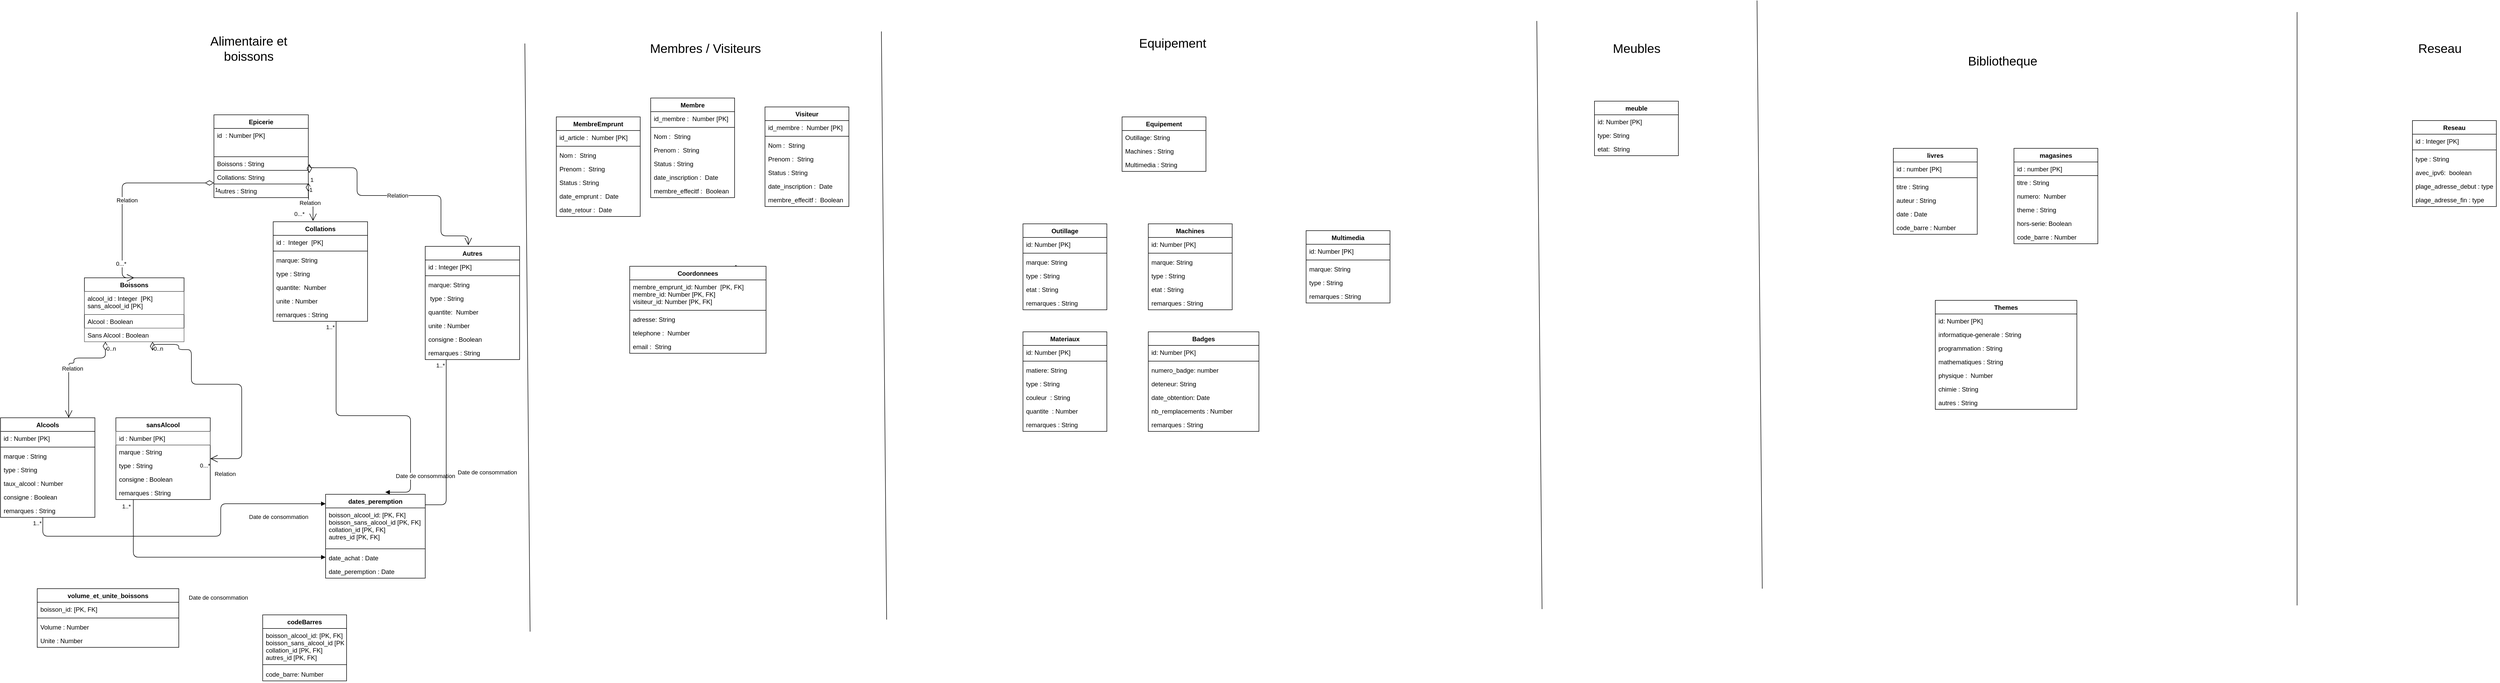 <mxfile version="13.8.0" type="github">
  <diagram id="C5RBs43oDa-KdzZeNtuy" name="Page-1">
    <mxGraphModel dx="631" dy="1036" grid="1" gridSize="10" guides="1" tooltips="1" connect="1" arrows="1" fold="1" page="1" pageScale="1" pageWidth="827" pageHeight="1169" math="0" shadow="0">
      <root>
        <mxCell id="WIyWlLk6GJQsqaUBKTNV-0" />
        <mxCell id="WIyWlLk6GJQsqaUBKTNV-1" parent="WIyWlLk6GJQsqaUBKTNV-0" />
        <mxCell id="ELM5-dZRIbPCBCAV7Bgo-24" value="" style="endArrow=none;html=1;" parent="WIyWlLk6GJQsqaUBKTNV-1" edge="1">
          <mxGeometry width="50" height="50" relative="1" as="geometry">
            <mxPoint x="1020" y="1212" as="sourcePoint" />
            <mxPoint x="1010" y="90" as="targetPoint" />
          </mxGeometry>
        </mxCell>
        <mxCell id="ELM5-dZRIbPCBCAV7Bgo-25" value="&lt;font style=&quot;font-size: 24px&quot;&gt;Alimentaire et boissons&lt;/font&gt;" style="text;html=1;strokeColor=none;fillColor=none;align=center;verticalAlign=middle;whiteSpace=wrap;rounded=0;" parent="WIyWlLk6GJQsqaUBKTNV-1" vertex="1">
          <mxGeometry x="370" y="50" width="227" height="100" as="geometry" />
        </mxCell>
        <mxCell id="ELM5-dZRIbPCBCAV7Bgo-27" value="" style="endArrow=none;html=1;" parent="WIyWlLk6GJQsqaUBKTNV-1" edge="1">
          <mxGeometry width="50" height="50" relative="1" as="geometry">
            <mxPoint x="1700" y="1189" as="sourcePoint" />
            <mxPoint x="1690" y="67" as="targetPoint" />
          </mxGeometry>
        </mxCell>
        <mxCell id="ELM5-dZRIbPCBCAV7Bgo-28" value="" style="endArrow=none;html=1;" parent="WIyWlLk6GJQsqaUBKTNV-1" edge="1">
          <mxGeometry width="50" height="50" relative="1" as="geometry">
            <mxPoint x="2950" y="1169" as="sourcePoint" />
            <mxPoint x="2940" y="47" as="targetPoint" />
          </mxGeometry>
        </mxCell>
        <mxCell id="ELM5-dZRIbPCBCAV7Bgo-29" value="&lt;font style=&quot;font-size: 24px&quot;&gt;Membres / Visiteurs&lt;br&gt;&lt;/font&gt;" style="text;html=1;strokeColor=none;fillColor=none;align=center;verticalAlign=middle;whiteSpace=wrap;rounded=0;" parent="WIyWlLk6GJQsqaUBKTNV-1" vertex="1">
          <mxGeometry x="1241" y="50" width="227" height="100" as="geometry" />
        </mxCell>
        <mxCell id="ELM5-dZRIbPCBCAV7Bgo-31" value="&lt;font style=&quot;font-size: 24px&quot;&gt;Equipement&lt;/font&gt;" style="text;html=1;strokeColor=none;fillColor=none;align=center;verticalAlign=middle;whiteSpace=wrap;rounded=0;" parent="WIyWlLk6GJQsqaUBKTNV-1" vertex="1">
          <mxGeometry x="2132" y="40" width="227" height="100" as="geometry" />
        </mxCell>
        <mxCell id="ELM5-dZRIbPCBCAV7Bgo-32" value="&lt;font style=&quot;font-size: 24px&quot;&gt;Meubles&lt;/font&gt;" style="text;html=1;strokeColor=none;fillColor=none;align=center;verticalAlign=middle;whiteSpace=wrap;rounded=0;" parent="WIyWlLk6GJQsqaUBKTNV-1" vertex="1">
          <mxGeometry x="3016.5" y="50" width="227" height="100" as="geometry" />
        </mxCell>
        <mxCell id="ELM5-dZRIbPCBCAV7Bgo-33" value="&lt;font style=&quot;font-size: 24px&quot;&gt;Bibliotheque&lt;/font&gt;" style="text;html=1;strokeColor=none;fillColor=none;align=center;verticalAlign=middle;whiteSpace=wrap;rounded=0;" parent="WIyWlLk6GJQsqaUBKTNV-1" vertex="1">
          <mxGeometry x="3715" y="74" width="227" height="100" as="geometry" />
        </mxCell>
        <mxCell id="ELM5-dZRIbPCBCAV7Bgo-34" value="" style="endArrow=none;html=1;" parent="WIyWlLk6GJQsqaUBKTNV-1" edge="1">
          <mxGeometry width="50" height="50" relative="1" as="geometry">
            <mxPoint x="3370" y="1130" as="sourcePoint" />
            <mxPoint x="3360" y="8" as="targetPoint" />
          </mxGeometry>
        </mxCell>
        <mxCell id="ELM5-dZRIbPCBCAV7Bgo-35" value="Equipement" style="swimlane;fontStyle=1;align=center;verticalAlign=top;childLayout=stackLayout;horizontal=1;startSize=26;horizontalStack=0;resizeParent=1;resizeParentMax=0;resizeLast=0;collapsible=1;marginBottom=0;" parent="WIyWlLk6GJQsqaUBKTNV-1" vertex="1">
          <mxGeometry x="2149" y="230" width="160" height="104" as="geometry" />
        </mxCell>
        <mxCell id="ELM5-dZRIbPCBCAV7Bgo-39" value="Outillage: String" style="text;strokeColor=none;fillColor=none;align=left;verticalAlign=top;spacingLeft=4;spacingRight=4;overflow=hidden;rotatable=0;points=[[0,0.5],[1,0.5]];portConstraint=eastwest;" parent="ELM5-dZRIbPCBCAV7Bgo-35" vertex="1">
          <mxGeometry y="26" width="160" height="26" as="geometry" />
        </mxCell>
        <mxCell id="ELM5-dZRIbPCBCAV7Bgo-40" value="Machines : String" style="text;strokeColor=none;fillColor=none;align=left;verticalAlign=top;spacingLeft=4;spacingRight=4;overflow=hidden;rotatable=0;points=[[0,0.5],[1,0.5]];portConstraint=eastwest;" parent="ELM5-dZRIbPCBCAV7Bgo-35" vertex="1">
          <mxGeometry y="52" width="160" height="26" as="geometry" />
        </mxCell>
        <mxCell id="ELM5-dZRIbPCBCAV7Bgo-41" value="Multimedia : String" style="text;strokeColor=none;fillColor=none;align=left;verticalAlign=top;spacingLeft=4;spacingRight=4;overflow=hidden;rotatable=0;points=[[0,0.5],[1,0.5]];portConstraint=eastwest;" parent="ELM5-dZRIbPCBCAV7Bgo-35" vertex="1">
          <mxGeometry y="78" width="160" height="26" as="geometry" />
        </mxCell>
        <mxCell id="ELM5-dZRIbPCBCAV7Bgo-90" value="Machines" style="swimlane;fontStyle=1;align=center;verticalAlign=top;childLayout=stackLayout;horizontal=1;startSize=26;horizontalStack=0;resizeParent=1;resizeParentMax=0;resizeLast=0;collapsible=1;marginBottom=0;" parent="WIyWlLk6GJQsqaUBKTNV-1" vertex="1">
          <mxGeometry x="2199" y="434" width="160" height="164" as="geometry" />
        </mxCell>
        <mxCell id="ELM5-dZRIbPCBCAV7Bgo-94" value="id: Number [PK]" style="text;strokeColor=none;fillColor=none;align=left;verticalAlign=top;spacingLeft=4;spacingRight=4;overflow=hidden;rotatable=0;points=[[0,0.5],[1,0.5]];portConstraint=eastwest;" parent="ELM5-dZRIbPCBCAV7Bgo-90" vertex="1">
          <mxGeometry y="26" width="160" height="26" as="geometry" />
        </mxCell>
        <mxCell id="ELM5-dZRIbPCBCAV7Bgo-92" value="" style="line;strokeWidth=1;fillColor=none;align=left;verticalAlign=middle;spacingTop=-1;spacingLeft=3;spacingRight=3;rotatable=0;labelPosition=right;points=[];portConstraint=eastwest;" parent="ELM5-dZRIbPCBCAV7Bgo-90" vertex="1">
          <mxGeometry y="52" width="160" height="8" as="geometry" />
        </mxCell>
        <mxCell id="ELM5-dZRIbPCBCAV7Bgo-93" value="marque: String" style="text;strokeColor=none;fillColor=none;align=left;verticalAlign=top;spacingLeft=4;spacingRight=4;overflow=hidden;rotatable=0;points=[[0,0.5],[1,0.5]];portConstraint=eastwest;" parent="ELM5-dZRIbPCBCAV7Bgo-90" vertex="1">
          <mxGeometry y="60" width="160" height="26" as="geometry" />
        </mxCell>
        <mxCell id="ELM5-dZRIbPCBCAV7Bgo-91" value="type : String" style="text;strokeColor=none;fillColor=none;align=left;verticalAlign=top;spacingLeft=4;spacingRight=4;overflow=hidden;rotatable=0;points=[[0,0.5],[1,0.5]];portConstraint=eastwest;" parent="ELM5-dZRIbPCBCAV7Bgo-90" vertex="1">
          <mxGeometry y="86" width="160" height="26" as="geometry" />
        </mxCell>
        <mxCell id="y74VVRCNYhYPx3_TxSt0-78" value="etat : String" style="text;strokeColor=none;fillColor=none;align=left;verticalAlign=top;spacingLeft=4;spacingRight=4;overflow=hidden;rotatable=0;points=[[0,0.5],[1,0.5]];portConstraint=eastwest;" parent="ELM5-dZRIbPCBCAV7Bgo-90" vertex="1">
          <mxGeometry y="112" width="160" height="26" as="geometry" />
        </mxCell>
        <mxCell id="y74VVRCNYhYPx3_TxSt0-77" value="remarques : String" style="text;strokeColor=none;fillColor=none;align=left;verticalAlign=top;spacingLeft=4;spacingRight=4;overflow=hidden;rotatable=0;points=[[0,0.5],[1,0.5]];portConstraint=eastwest;" parent="ELM5-dZRIbPCBCAV7Bgo-90" vertex="1">
          <mxGeometry y="138" width="160" height="26" as="geometry" />
        </mxCell>
        <mxCell id="ELM5-dZRIbPCBCAV7Bgo-85" value="Outillage" style="swimlane;fontStyle=1;align=center;verticalAlign=top;childLayout=stackLayout;horizontal=1;startSize=26;horizontalStack=0;resizeParent=1;resizeParentMax=0;resizeLast=0;collapsible=1;marginBottom=0;" parent="WIyWlLk6GJQsqaUBKTNV-1" vertex="1">
          <mxGeometry x="1960" y="434" width="160" height="164" as="geometry" />
        </mxCell>
        <mxCell id="ELM5-dZRIbPCBCAV7Bgo-89" value="id: Number [PK]" style="text;strokeColor=none;fillColor=none;align=left;verticalAlign=top;spacingLeft=4;spacingRight=4;overflow=hidden;rotatable=0;points=[[0,0.5],[1,0.5]];portConstraint=eastwest;" parent="ELM5-dZRIbPCBCAV7Bgo-85" vertex="1">
          <mxGeometry y="26" width="160" height="26" as="geometry" />
        </mxCell>
        <mxCell id="ELM5-dZRIbPCBCAV7Bgo-87" value="" style="line;strokeWidth=1;fillColor=none;align=left;verticalAlign=middle;spacingTop=-1;spacingLeft=3;spacingRight=3;rotatable=0;labelPosition=right;points=[];portConstraint=eastwest;" parent="ELM5-dZRIbPCBCAV7Bgo-85" vertex="1">
          <mxGeometry y="52" width="160" height="8" as="geometry" />
        </mxCell>
        <mxCell id="ELM5-dZRIbPCBCAV7Bgo-88" value="marque: String" style="text;strokeColor=none;fillColor=none;align=left;verticalAlign=top;spacingLeft=4;spacingRight=4;overflow=hidden;rotatable=0;points=[[0,0.5],[1,0.5]];portConstraint=eastwest;" parent="ELM5-dZRIbPCBCAV7Bgo-85" vertex="1">
          <mxGeometry y="60" width="160" height="26" as="geometry" />
        </mxCell>
        <mxCell id="ELM5-dZRIbPCBCAV7Bgo-86" value="type : String" style="text;strokeColor=none;fillColor=none;align=left;verticalAlign=top;spacingLeft=4;spacingRight=4;overflow=hidden;rotatable=0;points=[[0,0.5],[1,0.5]];portConstraint=eastwest;" parent="ELM5-dZRIbPCBCAV7Bgo-85" vertex="1">
          <mxGeometry y="86" width="160" height="26" as="geometry" />
        </mxCell>
        <mxCell id="9SsUxwQsZi8tRwEExz1X-0" value="etat : String" style="text;strokeColor=none;fillColor=none;align=left;verticalAlign=top;spacingLeft=4;spacingRight=4;overflow=hidden;rotatable=0;points=[[0,0.5],[1,0.5]];portConstraint=eastwest;" parent="ELM5-dZRIbPCBCAV7Bgo-85" vertex="1">
          <mxGeometry y="112" width="160" height="26" as="geometry" />
        </mxCell>
        <mxCell id="y74VVRCNYhYPx3_TxSt0-73" value="remarques : String" style="text;strokeColor=none;fillColor=none;align=left;verticalAlign=top;spacingLeft=4;spacingRight=4;overflow=hidden;rotatable=0;points=[[0,0.5],[1,0.5]];portConstraint=eastwest;" parent="ELM5-dZRIbPCBCAV7Bgo-85" vertex="1">
          <mxGeometry y="138" width="160" height="26" as="geometry" />
        </mxCell>
        <mxCell id="BwIQz6ye_8XjLpsboXqM-0" value="Materiaux" style="swimlane;fontStyle=1;align=center;verticalAlign=top;childLayout=stackLayout;horizontal=1;startSize=26;horizontalStack=0;resizeParent=1;resizeParentMax=0;resizeLast=0;collapsible=1;marginBottom=0;" parent="WIyWlLk6GJQsqaUBKTNV-1" vertex="1">
          <mxGeometry x="1960" y="640" width="160" height="190" as="geometry" />
        </mxCell>
        <mxCell id="BwIQz6ye_8XjLpsboXqM-1" value="id: Number [PK]" style="text;strokeColor=none;fillColor=none;align=left;verticalAlign=top;spacingLeft=4;spacingRight=4;overflow=hidden;rotatable=0;points=[[0,0.5],[1,0.5]];portConstraint=eastwest;" parent="BwIQz6ye_8XjLpsboXqM-0" vertex="1">
          <mxGeometry y="26" width="160" height="26" as="geometry" />
        </mxCell>
        <mxCell id="BwIQz6ye_8XjLpsboXqM-2" value="" style="line;strokeWidth=1;fillColor=none;align=left;verticalAlign=middle;spacingTop=-1;spacingLeft=3;spacingRight=3;rotatable=0;labelPosition=right;points=[];portConstraint=eastwest;" parent="BwIQz6ye_8XjLpsboXqM-0" vertex="1">
          <mxGeometry y="52" width="160" height="8" as="geometry" />
        </mxCell>
        <mxCell id="BwIQz6ye_8XjLpsboXqM-3" value="matiere: String" style="text;strokeColor=none;fillColor=none;align=left;verticalAlign=top;spacingLeft=4;spacingRight=4;overflow=hidden;rotatable=0;points=[[0,0.5],[1,0.5]];portConstraint=eastwest;" parent="BwIQz6ye_8XjLpsboXqM-0" vertex="1">
          <mxGeometry y="60" width="160" height="26" as="geometry" />
        </mxCell>
        <mxCell id="BwIQz6ye_8XjLpsboXqM-4" value="type : String" style="text;strokeColor=none;fillColor=none;align=left;verticalAlign=top;spacingLeft=4;spacingRight=4;overflow=hidden;rotatable=0;points=[[0,0.5],[1,0.5]];portConstraint=eastwest;" parent="BwIQz6ye_8XjLpsboXqM-0" vertex="1">
          <mxGeometry y="86" width="160" height="26" as="geometry" />
        </mxCell>
        <mxCell id="BwIQz6ye_8XjLpsboXqM-5" value="couleur  : String" style="text;strokeColor=none;fillColor=none;align=left;verticalAlign=top;spacingLeft=4;spacingRight=4;overflow=hidden;rotatable=0;points=[[0,0.5],[1,0.5]];portConstraint=eastwest;" parent="BwIQz6ye_8XjLpsboXqM-0" vertex="1">
          <mxGeometry y="112" width="160" height="26" as="geometry" />
        </mxCell>
        <mxCell id="BwIQz6ye_8XjLpsboXqM-6" value="quantite  : Number" style="text;strokeColor=none;fillColor=none;align=left;verticalAlign=top;spacingLeft=4;spacingRight=4;overflow=hidden;rotatable=0;points=[[0,0.5],[1,0.5]];portConstraint=eastwest;" parent="BwIQz6ye_8XjLpsboXqM-0" vertex="1">
          <mxGeometry y="138" width="160" height="26" as="geometry" />
        </mxCell>
        <mxCell id="y74VVRCNYhYPx3_TxSt0-74" value="remarques : String" style="text;strokeColor=none;fillColor=none;align=left;verticalAlign=top;spacingLeft=4;spacingRight=4;overflow=hidden;rotatable=0;points=[[0,0.5],[1,0.5]];portConstraint=eastwest;" parent="BwIQz6ye_8XjLpsboXqM-0" vertex="1">
          <mxGeometry y="164" width="160" height="26" as="geometry" />
        </mxCell>
        <mxCell id="BwIQz6ye_8XjLpsboXqM-9" value="" style="endArrow=none;html=1;" parent="WIyWlLk6GJQsqaUBKTNV-1" edge="1">
          <mxGeometry width="50" height="50" relative="1" as="geometry">
            <mxPoint x="4390" y="1162" as="sourcePoint" />
            <mxPoint x="4390" y="30" as="targetPoint" />
          </mxGeometry>
        </mxCell>
        <mxCell id="BwIQz6ye_8XjLpsboXqM-10" value="&lt;font style=&quot;font-size: 24px&quot;&gt;Reseau&lt;/font&gt;" style="text;html=1;strokeColor=none;fillColor=none;align=center;verticalAlign=middle;whiteSpace=wrap;rounded=0;" parent="WIyWlLk6GJQsqaUBKTNV-1" vertex="1">
          <mxGeometry x="4549" y="50" width="227" height="100" as="geometry" />
        </mxCell>
        <mxCell id="Kxv2PASdBgTsUytuQfyf-0" value="Badges" style="swimlane;fontStyle=1;align=center;verticalAlign=top;childLayout=stackLayout;horizontal=1;startSize=26;horizontalStack=0;resizeParent=1;resizeParentMax=0;resizeLast=0;collapsible=1;marginBottom=0;" parent="WIyWlLk6GJQsqaUBKTNV-1" vertex="1">
          <mxGeometry x="2199" y="640" width="211" height="190" as="geometry" />
        </mxCell>
        <mxCell id="Kxv2PASdBgTsUytuQfyf-1" value="id: Number [PK]" style="text;strokeColor=none;fillColor=none;align=left;verticalAlign=top;spacingLeft=4;spacingRight=4;overflow=hidden;rotatable=0;points=[[0,0.5],[1,0.5]];portConstraint=eastwest;" parent="Kxv2PASdBgTsUytuQfyf-0" vertex="1">
          <mxGeometry y="26" width="211" height="26" as="geometry" />
        </mxCell>
        <mxCell id="Kxv2PASdBgTsUytuQfyf-2" value="" style="line;strokeWidth=1;fillColor=none;align=left;verticalAlign=middle;spacingTop=-1;spacingLeft=3;spacingRight=3;rotatable=0;labelPosition=right;points=[];portConstraint=eastwest;" parent="Kxv2PASdBgTsUytuQfyf-0" vertex="1">
          <mxGeometry y="52" width="211" height="8" as="geometry" />
        </mxCell>
        <mxCell id="Kxv2PASdBgTsUytuQfyf-3" value="numero_badge: number" style="text;strokeColor=none;fillColor=none;align=left;verticalAlign=top;spacingLeft=4;spacingRight=4;overflow=hidden;rotatable=0;points=[[0,0.5],[1,0.5]];portConstraint=eastwest;" parent="Kxv2PASdBgTsUytuQfyf-0" vertex="1">
          <mxGeometry y="60" width="211" height="26" as="geometry" />
        </mxCell>
        <mxCell id="Kxv2PASdBgTsUytuQfyf-4" value="deteneur: String" style="text;strokeColor=none;fillColor=none;align=left;verticalAlign=top;spacingLeft=4;spacingRight=4;overflow=hidden;rotatable=0;points=[[0,0.5],[1,0.5]];portConstraint=eastwest;" parent="Kxv2PASdBgTsUytuQfyf-0" vertex="1">
          <mxGeometry y="86" width="211" height="26" as="geometry" />
        </mxCell>
        <mxCell id="Kxv2PASdBgTsUytuQfyf-5" value="date_obtention: Date" style="text;strokeColor=none;fillColor=none;align=left;verticalAlign=top;spacingLeft=4;spacingRight=4;overflow=hidden;rotatable=0;points=[[0,0.5],[1,0.5]];portConstraint=eastwest;" parent="Kxv2PASdBgTsUytuQfyf-0" vertex="1">
          <mxGeometry y="112" width="211" height="26" as="geometry" />
        </mxCell>
        <mxCell id="Kxv2PASdBgTsUytuQfyf-6" value="nb_remplacements : Number" style="text;strokeColor=none;fillColor=none;align=left;verticalAlign=top;spacingLeft=4;spacingRight=4;overflow=hidden;rotatable=0;points=[[0,0.5],[1,0.5]];portConstraint=eastwest;" parent="Kxv2PASdBgTsUytuQfyf-0" vertex="1">
          <mxGeometry y="138" width="211" height="26" as="geometry" />
        </mxCell>
        <mxCell id="y74VVRCNYhYPx3_TxSt0-75" value="remarques : String" style="text;strokeColor=none;fillColor=none;align=left;verticalAlign=top;spacingLeft=4;spacingRight=4;overflow=hidden;rotatable=0;points=[[0,0.5],[1,0.5]];portConstraint=eastwest;" parent="Kxv2PASdBgTsUytuQfyf-0" vertex="1">
          <mxGeometry y="164" width="211" height="26" as="geometry" />
        </mxCell>
        <mxCell id="y74VVRCNYhYPx3_TxSt0-3" value="Relation" style="endArrow=open;html=1;endSize=12;startArrow=diamondThin;startSize=14;startFill=0;edgeStyle=orthogonalEdgeStyle;" parent="WIyWlLk6GJQsqaUBKTNV-1" source="q_VUKuWRGY6zv6zU1oyI-0" target="q_VUKuWRGY6zv6zU1oyI-46" edge="1">
          <mxGeometry x="-0.029" y="10" relative="1" as="geometry">
            <mxPoint x="150" y="640" as="sourcePoint" />
            <mxPoint x="140" y="720" as="targetPoint" />
            <Array as="points">
              <mxPoint x="210" y="690" />
              <mxPoint x="150" y="690" />
              <mxPoint x="150" y="700" />
              <mxPoint x="140" y="700" />
            </Array>
            <mxPoint as="offset" />
          </mxGeometry>
        </mxCell>
        <mxCell id="y74VVRCNYhYPx3_TxSt0-4" value="0..n" style="edgeLabel;resizable=0;html=1;align=left;verticalAlign=top;" parent="y74VVRCNYhYPx3_TxSt0-3" connectable="0" vertex="1">
          <mxGeometry x="-1" relative="1" as="geometry" />
        </mxCell>
        <mxCell id="y74VVRCNYhYPx3_TxSt0-5" value="0...*" style="edgeLabel;resizable=0;html=1;align=right;verticalAlign=top;" parent="y74VVRCNYhYPx3_TxSt0-3" connectable="0" vertex="1">
          <mxGeometry x="1" relative="1" as="geometry" />
        </mxCell>
        <mxCell id="y74VVRCNYhYPx3_TxSt0-6" value="Relation" style="endArrow=open;html=1;endSize=12;startArrow=diamondThin;startSize=14;startFill=0;edgeStyle=orthogonalEdgeStyle;" parent="WIyWlLk6GJQsqaUBKTNV-1" source="q_VUKuWRGY6zv6zU1oyI-0" target="q_VUKuWRGY6zv6zU1oyI-22" edge="1">
          <mxGeometry x="0.879" y="29" relative="1" as="geometry">
            <mxPoint x="454" y="664" as="sourcePoint" />
            <mxPoint x="500" y="750" as="targetPoint" />
            <Array as="points">
              <mxPoint x="300" y="664" />
              <mxPoint x="350" y="664" />
              <mxPoint x="350" y="674" />
              <mxPoint x="374" y="674" />
              <mxPoint x="374" y="740" />
              <mxPoint x="470" y="740" />
            </Array>
            <mxPoint as="offset" />
          </mxGeometry>
        </mxCell>
        <mxCell id="y74VVRCNYhYPx3_TxSt0-7" value="0..n" style="edgeLabel;resizable=0;html=1;align=left;verticalAlign=top;" parent="y74VVRCNYhYPx3_TxSt0-6" connectable="0" vertex="1">
          <mxGeometry x="-1" relative="1" as="geometry" />
        </mxCell>
        <mxCell id="y74VVRCNYhYPx3_TxSt0-8" value="0...*" style="edgeLabel;resizable=0;html=1;align=right;verticalAlign=top;" parent="y74VVRCNYhYPx3_TxSt0-6" connectable="0" vertex="1">
          <mxGeometry x="1" relative="1" as="geometry" />
        </mxCell>
        <mxCell id="y74VVRCNYhYPx3_TxSt0-21" value="Relation" style="endArrow=open;html=1;endSize=12;startArrow=diamondThin;startSize=14;startFill=0;edgeStyle=orthogonalEdgeStyle;entryX=0.456;entryY=-0.01;entryDx=0;entryDy=0;entryPerimeter=0;exitX=1.011;exitY=0.192;exitDx=0;exitDy=0;exitPerimeter=0;" parent="WIyWlLk6GJQsqaUBKTNV-1" source="q_VUKuWRGY6zv6zU1oyI-6" target="ELM5-dZRIbPCBCAV7Bgo-0" edge="1">
          <mxGeometry relative="1" as="geometry">
            <mxPoint x="690" y="318.5" as="sourcePoint" />
            <mxPoint x="850" y="318.5" as="targetPoint" />
            <Array as="points">
              <mxPoint x="690" y="327" />
              <mxPoint x="690" y="380" />
              <mxPoint x="850" y="380" />
              <mxPoint x="850" y="457" />
            </Array>
          </mxGeometry>
        </mxCell>
        <mxCell id="y74VVRCNYhYPx3_TxSt0-22" value="1" style="edgeLabel;resizable=0;html=1;align=left;verticalAlign=top;" parent="y74VVRCNYhYPx3_TxSt0-21" connectable="0" vertex="1">
          <mxGeometry x="-1" relative="1" as="geometry" />
        </mxCell>
        <mxCell id="y74VVRCNYhYPx3_TxSt0-23" value="1" style="edgeLabel;resizable=0;html=1;align=right;verticalAlign=top;" parent="y74VVRCNYhYPx3_TxSt0-21" connectable="0" vertex="1">
          <mxGeometry x="1" relative="1" as="geometry" />
        </mxCell>
        <mxCell id="q_VUKuWRGY6zv6zU1oyI-46" value="Alcools" style="swimlane;fontStyle=1;align=center;verticalAlign=top;childLayout=stackLayout;horizontal=1;startSize=26;horizontalStack=0;resizeParent=1;resizeParentMax=0;resizeLast=0;collapsible=1;marginBottom=0;strokeColor=#000000;" parent="WIyWlLk6GJQsqaUBKTNV-1" vertex="1">
          <mxGeometry x="10" y="804" width="180" height="190" as="geometry" />
        </mxCell>
        <mxCell id="qKMwLDY01dgqehhghfDw-0" value="id : Number [PK]" style="text;strokeColor=none;fillColor=none;align=left;verticalAlign=top;spacingLeft=4;spacingRight=4;overflow=hidden;rotatable=0;points=[[0,0.5],[1,0.5]];portConstraint=eastwest;" parent="q_VUKuWRGY6zv6zU1oyI-46" vertex="1">
          <mxGeometry y="26" width="180" height="26" as="geometry" />
        </mxCell>
        <mxCell id="q_VUKuWRGY6zv6zU1oyI-48" value="" style="line;strokeWidth=1;fillColor=none;align=left;verticalAlign=middle;spacingTop=-1;spacingLeft=3;spacingRight=3;rotatable=0;labelPosition=right;points=[];portConstraint=eastwest;" parent="q_VUKuWRGY6zv6zU1oyI-46" vertex="1">
          <mxGeometry y="52" width="180" height="8" as="geometry" />
        </mxCell>
        <mxCell id="y74VVRCNYhYPx3_TxSt0-36" value="marque : String" style="text;strokeColor=none;fillColor=none;align=left;verticalAlign=top;spacingLeft=4;spacingRight=4;overflow=hidden;rotatable=0;points=[[0,0.5],[1,0.5]];portConstraint=eastwest;" parent="q_VUKuWRGY6zv6zU1oyI-46" vertex="1">
          <mxGeometry y="60" width="180" height="26" as="geometry" />
        </mxCell>
        <mxCell id="q_VUKuWRGY6zv6zU1oyI-47" value="type : String" style="text;strokeColor=none;fillColor=none;align=left;verticalAlign=top;spacingLeft=4;spacingRight=4;overflow=hidden;rotatable=0;points=[[0,0.5],[1,0.5]];portConstraint=eastwest;" parent="q_VUKuWRGY6zv6zU1oyI-46" vertex="1">
          <mxGeometry y="86" width="180" height="26" as="geometry" />
        </mxCell>
        <mxCell id="q_VUKuWRGY6zv6zU1oyI-52" value="taux_alcool : Number" style="text;strokeColor=none;fillColor=none;align=left;verticalAlign=top;spacingLeft=4;spacingRight=4;overflow=hidden;rotatable=0;points=[[0,0.5],[1,0.5]];portConstraint=eastwest;" parent="q_VUKuWRGY6zv6zU1oyI-46" vertex="1">
          <mxGeometry y="112" width="180" height="26" as="geometry" />
        </mxCell>
        <mxCell id="ELM5-dZRIbPCBCAV7Bgo-22" value="consigne : Boolean" style="text;strokeColor=none;fillColor=none;align=left;verticalAlign=top;spacingLeft=4;spacingRight=4;overflow=hidden;rotatable=0;points=[[0,0.5],[1,0.5]];portConstraint=eastwest;" parent="q_VUKuWRGY6zv6zU1oyI-46" vertex="1">
          <mxGeometry y="138" width="180" height="26" as="geometry" />
        </mxCell>
        <mxCell id="ELM5-dZRIbPCBCAV7Bgo-18" value="remarques : String" style="text;strokeColor=none;fillColor=none;align=left;verticalAlign=top;spacingLeft=4;spacingRight=4;overflow=hidden;rotatable=0;points=[[0,0.5],[1,0.5]];portConstraint=eastwest;" parent="q_VUKuWRGY6zv6zU1oyI-46" vertex="1">
          <mxGeometry y="164" width="180" height="26" as="geometry" />
        </mxCell>
        <mxCell id="q_VUKuWRGY6zv6zU1oyI-22" value="sansAlcool" style="swimlane;fontStyle=1;align=center;verticalAlign=top;childLayout=stackLayout;horizontal=1;startSize=26;horizontalStack=0;resizeParent=1;resizeParentMax=0;resizeLast=0;collapsible=1;marginBottom=0;strokeColor=#000000;" parent="WIyWlLk6GJQsqaUBKTNV-1" vertex="1">
          <mxGeometry x="230" y="804" width="180" height="156" as="geometry" />
        </mxCell>
        <mxCell id="qKMwLDY01dgqehhghfDw-1" value="id : Number [PK]" style="text;strokeColor=#4D4D4D;fillColor=none;align=left;verticalAlign=top;spacingLeft=4;spacingRight=4;overflow=hidden;rotatable=0;points=[[0,0.5],[1,0.5]];portConstraint=eastwest;" parent="q_VUKuWRGY6zv6zU1oyI-22" vertex="1">
          <mxGeometry y="26" width="180" height="26" as="geometry" />
        </mxCell>
        <mxCell id="q_VUKuWRGY6zv6zU1oyI-28" value="marque : String" style="text;strokeColor=none;fillColor=none;align=left;verticalAlign=top;spacingLeft=4;spacingRight=4;overflow=hidden;rotatable=0;points=[[0,0.5],[1,0.5]];portConstraint=eastwest;" parent="q_VUKuWRGY6zv6zU1oyI-22" vertex="1">
          <mxGeometry y="52" width="180" height="26" as="geometry" />
        </mxCell>
        <mxCell id="q_VUKuWRGY6zv6zU1oyI-23" value="type : String" style="text;strokeColor=none;fillColor=none;align=left;verticalAlign=top;spacingLeft=4;spacingRight=4;overflow=hidden;rotatable=0;points=[[0,0.5],[1,0.5]];portConstraint=eastwest;" parent="q_VUKuWRGY6zv6zU1oyI-22" vertex="1">
          <mxGeometry y="78" width="180" height="26" as="geometry" />
        </mxCell>
        <mxCell id="ELM5-dZRIbPCBCAV7Bgo-23" value="consigne : Boolean" style="text;strokeColor=none;fillColor=none;align=left;verticalAlign=top;spacingLeft=4;spacingRight=4;overflow=hidden;rotatable=0;points=[[0,0.5],[1,0.5]];portConstraint=eastwest;" parent="q_VUKuWRGY6zv6zU1oyI-22" vertex="1">
          <mxGeometry y="104" width="180" height="26" as="geometry" />
        </mxCell>
        <mxCell id="ELM5-dZRIbPCBCAV7Bgo-19" value="remarques : String" style="text;strokeColor=none;fillColor=none;align=left;verticalAlign=top;spacingLeft=4;spacingRight=4;overflow=hidden;rotatable=0;points=[[0,0.5],[1,0.5]];portConstraint=eastwest;" parent="q_VUKuWRGY6zv6zU1oyI-22" vertex="1">
          <mxGeometry y="130" width="180" height="26" as="geometry" />
        </mxCell>
        <mxCell id="y74VVRCNYhYPx3_TxSt0-48" value="Date de consommation" style="endArrow=block;endFill=1;html=1;edgeStyle=orthogonalEdgeStyle;align=left;verticalAlign=top;exitX=0.448;exitY=1.006;exitDx=0;exitDy=0;exitPerimeter=0;" parent="WIyWlLk6GJQsqaUBKTNV-1" source="ELM5-dZRIbPCBCAV7Bgo-18" target="y74VVRCNYhYPx3_TxSt0-32" edge="1">
          <mxGeometry x="0.025" y="-64" relative="1" as="geometry">
            <mxPoint x="90" y="1050" as="sourcePoint" />
            <mxPoint x="80" y="1140" as="targetPoint" />
            <Array as="points">
              <mxPoint x="91" y="1030" />
              <mxPoint x="430" y="1030" />
              <mxPoint x="430" y="968" />
              <mxPoint x="765" y="968" />
            </Array>
            <mxPoint x="-14" y="40" as="offset" />
          </mxGeometry>
        </mxCell>
        <mxCell id="y74VVRCNYhYPx3_TxSt0-49" value="1..*" style="edgeLabel;resizable=0;html=1;align=left;verticalAlign=bottom;" parent="y74VVRCNYhYPx3_TxSt0-48" connectable="0" vertex="1">
          <mxGeometry x="-1" relative="1" as="geometry">
            <mxPoint x="-20.64" y="19.84" as="offset" />
          </mxGeometry>
        </mxCell>
        <mxCell id="y74VVRCNYhYPx3_TxSt0-51" value="Date de consommation" style="endArrow=block;endFill=1;html=1;edgeStyle=orthogonalEdgeStyle;align=left;verticalAlign=top;exitX=0.185;exitY=0.994;exitDx=0;exitDy=0;exitPerimeter=0;" parent="WIyWlLk6GJQsqaUBKTNV-1" source="ELM5-dZRIbPCBCAV7Bgo-19" target="y74VVRCNYhYPx3_TxSt0-32" edge="1">
          <mxGeometry x="0.379" y="90" relative="1" as="geometry">
            <mxPoint x="260.03" y="1021.836" as="sourcePoint" />
            <mxPoint x="250.17" y="1160" as="targetPoint" />
            <Array as="points">
              <mxPoint x="263" y="1070" />
            </Array>
            <mxPoint as="offset" />
          </mxGeometry>
        </mxCell>
        <mxCell id="y74VVRCNYhYPx3_TxSt0-52" value="1..*" style="edgeLabel;resizable=0;html=1;align=left;verticalAlign=bottom;" parent="y74VVRCNYhYPx3_TxSt0-51" connectable="0" vertex="1">
          <mxGeometry x="-1" relative="1" as="geometry">
            <mxPoint x="-23.3" y="21.16" as="offset" />
          </mxGeometry>
        </mxCell>
        <mxCell id="ELM5-dZRIbPCBCAV7Bgo-104" value="meuble" style="swimlane;fontStyle=1;align=center;verticalAlign=top;childLayout=stackLayout;horizontal=1;startSize=26;horizontalStack=0;resizeParent=1;resizeParentMax=0;resizeLast=0;collapsible=1;marginBottom=0;" parent="WIyWlLk6GJQsqaUBKTNV-1" vertex="1">
          <mxGeometry x="3050" y="200" width="160" height="104" as="geometry" />
        </mxCell>
        <mxCell id="ELM5-dZRIbPCBCAV7Bgo-107" value="id: Number [PK]" style="text;strokeColor=none;fillColor=none;align=left;verticalAlign=top;spacingLeft=4;spacingRight=4;overflow=hidden;rotatable=0;points=[[0,0.5],[1,0.5]];portConstraint=eastwest;" parent="ELM5-dZRIbPCBCAV7Bgo-104" vertex="1">
          <mxGeometry y="26" width="160" height="26" as="geometry" />
        </mxCell>
        <mxCell id="9SsUxwQsZi8tRwEExz1X-2" value="type: String" style="text;strokeColor=none;fillColor=none;align=left;verticalAlign=top;spacingLeft=4;spacingRight=4;overflow=hidden;rotatable=0;points=[[0,0.5],[1,0.5]];portConstraint=eastwest;" parent="ELM5-dZRIbPCBCAV7Bgo-104" vertex="1">
          <mxGeometry y="52" width="160" height="26" as="geometry" />
        </mxCell>
        <mxCell id="ELM5-dZRIbPCBCAV7Bgo-108" value="etat:  String" style="text;strokeColor=none;fillColor=none;align=left;verticalAlign=top;spacingLeft=4;spacingRight=4;overflow=hidden;rotatable=0;points=[[0,0.5],[1,0.5]];portConstraint=eastwest;" parent="ELM5-dZRIbPCBCAV7Bgo-104" vertex="1">
          <mxGeometry y="78" width="160" height="26" as="geometry" />
        </mxCell>
        <mxCell id="s5E8FHesp4OsmIhibC-d-8" value="Visiteur" style="swimlane;fontStyle=1;align=center;verticalAlign=top;childLayout=stackLayout;horizontal=1;startSize=26;horizontalStack=0;resizeParent=1;resizeParentMax=0;resizeLast=0;collapsible=1;marginBottom=0;" parent="WIyWlLk6GJQsqaUBKTNV-1" vertex="1">
          <mxGeometry x="1468" y="211" width="160" height="190" as="geometry" />
        </mxCell>
        <mxCell id="s5E8FHesp4OsmIhibC-d-9" value="id_membre :  Number [PK]" style="text;strokeColor=none;fillColor=none;align=left;verticalAlign=top;spacingLeft=4;spacingRight=4;overflow=hidden;rotatable=0;points=[[0,0.5],[1,0.5]];portConstraint=eastwest;" parent="s5E8FHesp4OsmIhibC-d-8" vertex="1">
          <mxGeometry y="26" width="160" height="26" as="geometry" />
        </mxCell>
        <mxCell id="s5E8FHesp4OsmIhibC-d-10" value="" style="line;strokeWidth=1;fillColor=none;align=left;verticalAlign=middle;spacingTop=-1;spacingLeft=3;spacingRight=3;rotatable=0;labelPosition=right;points=[];portConstraint=eastwest;" parent="s5E8FHesp4OsmIhibC-d-8" vertex="1">
          <mxGeometry y="52" width="160" height="8" as="geometry" />
        </mxCell>
        <mxCell id="s5E8FHesp4OsmIhibC-d-11" value="Nom :  String" style="text;strokeColor=none;fillColor=none;align=left;verticalAlign=top;spacingLeft=4;spacingRight=4;overflow=hidden;rotatable=0;points=[[0,0.5],[1,0.5]];portConstraint=eastwest;" parent="s5E8FHesp4OsmIhibC-d-8" vertex="1">
          <mxGeometry y="60" width="160" height="26" as="geometry" />
        </mxCell>
        <mxCell id="s5E8FHesp4OsmIhibC-d-12" value="Prenom :  String" style="text;strokeColor=none;fillColor=none;align=left;verticalAlign=top;spacingLeft=4;spacingRight=4;overflow=hidden;rotatable=0;points=[[0,0.5],[1,0.5]];portConstraint=eastwest;" parent="s5E8FHesp4OsmIhibC-d-8" vertex="1">
          <mxGeometry y="86" width="160" height="26" as="geometry" />
        </mxCell>
        <mxCell id="s5E8FHesp4OsmIhibC-d-13" value="Status : String" style="text;strokeColor=none;fillColor=none;align=left;verticalAlign=top;spacingLeft=4;spacingRight=4;overflow=hidden;rotatable=0;points=[[0,0.5],[1,0.5]];portConstraint=eastwest;" parent="s5E8FHesp4OsmIhibC-d-8" vertex="1">
          <mxGeometry y="112" width="160" height="26" as="geometry" />
        </mxCell>
        <mxCell id="s5E8FHesp4OsmIhibC-d-14" value="date_inscription :  Date" style="text;strokeColor=none;fillColor=none;align=left;verticalAlign=top;spacingLeft=4;spacingRight=4;overflow=hidden;rotatable=0;points=[[0,0.5],[1,0.5]];portConstraint=eastwest;" parent="s5E8FHesp4OsmIhibC-d-8" vertex="1">
          <mxGeometry y="138" width="160" height="26" as="geometry" />
        </mxCell>
        <mxCell id="s5E8FHesp4OsmIhibC-d-15" value="membre_effecitf :  Boolean" style="text;strokeColor=none;fillColor=none;align=left;verticalAlign=top;spacingLeft=4;spacingRight=4;overflow=hidden;rotatable=0;points=[[0,0.5],[1,0.5]];portConstraint=eastwest;" parent="s5E8FHesp4OsmIhibC-d-8" vertex="1">
          <mxGeometry y="164" width="160" height="26" as="geometry" />
        </mxCell>
        <mxCell id="ELM5-dZRIbPCBCAV7Bgo-99" value="Multimedia" style="swimlane;fontStyle=1;align=center;verticalAlign=top;childLayout=stackLayout;horizontal=1;startSize=26;horizontalStack=0;resizeParent=1;resizeParentMax=0;resizeLast=0;collapsible=1;marginBottom=0;" parent="WIyWlLk6GJQsqaUBKTNV-1" vertex="1">
          <mxGeometry x="2500" y="447" width="160" height="138" as="geometry" />
        </mxCell>
        <mxCell id="ELM5-dZRIbPCBCAV7Bgo-103" value="id: Number [PK]" style="text;strokeColor=none;fillColor=none;align=left;verticalAlign=top;spacingLeft=4;spacingRight=4;overflow=hidden;rotatable=0;points=[[0,0.5],[1,0.5]];portConstraint=eastwest;" parent="ELM5-dZRIbPCBCAV7Bgo-99" vertex="1">
          <mxGeometry y="26" width="160" height="26" as="geometry" />
        </mxCell>
        <mxCell id="ELM5-dZRIbPCBCAV7Bgo-101" value="" style="line;strokeWidth=1;fillColor=none;align=left;verticalAlign=middle;spacingTop=-1;spacingLeft=3;spacingRight=3;rotatable=0;labelPosition=right;points=[];portConstraint=eastwest;" parent="ELM5-dZRIbPCBCAV7Bgo-99" vertex="1">
          <mxGeometry y="52" width="160" height="8" as="geometry" />
        </mxCell>
        <mxCell id="ELM5-dZRIbPCBCAV7Bgo-102" value="marque: String" style="text;strokeColor=none;fillColor=none;align=left;verticalAlign=top;spacingLeft=4;spacingRight=4;overflow=hidden;rotatable=0;points=[[0,0.5],[1,0.5]];portConstraint=eastwest;" parent="ELM5-dZRIbPCBCAV7Bgo-99" vertex="1">
          <mxGeometry y="60" width="160" height="26" as="geometry" />
        </mxCell>
        <mxCell id="ELM5-dZRIbPCBCAV7Bgo-100" value="type : String" style="text;strokeColor=none;fillColor=none;align=left;verticalAlign=top;spacingLeft=4;spacingRight=4;overflow=hidden;rotatable=0;points=[[0,0.5],[1,0.5]];portConstraint=eastwest;" parent="ELM5-dZRIbPCBCAV7Bgo-99" vertex="1">
          <mxGeometry y="86" width="160" height="26" as="geometry" />
        </mxCell>
        <mxCell id="y74VVRCNYhYPx3_TxSt0-76" value="remarques : String" style="text;strokeColor=none;fillColor=none;align=left;verticalAlign=top;spacingLeft=4;spacingRight=4;overflow=hidden;rotatable=0;points=[[0,0.5],[1,0.5]];portConstraint=eastwest;" parent="ELM5-dZRIbPCBCAV7Bgo-99" vertex="1">
          <mxGeometry y="112" width="160" height="26" as="geometry" />
        </mxCell>
        <mxCell id="s5E8FHesp4OsmIhibC-d-0" value="Membre" style="swimlane;fontStyle=1;align=center;verticalAlign=top;childLayout=stackLayout;horizontal=1;startSize=26;horizontalStack=0;resizeParent=1;resizeParentMax=0;resizeLast=0;collapsible=1;marginBottom=0;" parent="WIyWlLk6GJQsqaUBKTNV-1" vertex="1">
          <mxGeometry x="1250" y="194" width="160" height="190" as="geometry" />
        </mxCell>
        <mxCell id="s5E8FHesp4OsmIhibC-d-7" value="id_membre :  Number [PK]" style="text;strokeColor=none;fillColor=none;align=left;verticalAlign=top;spacingLeft=4;spacingRight=4;overflow=hidden;rotatable=0;points=[[0,0.5],[1,0.5]];portConstraint=eastwest;" parent="s5E8FHesp4OsmIhibC-d-0" vertex="1">
          <mxGeometry y="26" width="160" height="26" as="geometry" />
        </mxCell>
        <mxCell id="s5E8FHesp4OsmIhibC-d-2" value="" style="line;strokeWidth=1;fillColor=none;align=left;verticalAlign=middle;spacingTop=-1;spacingLeft=3;spacingRight=3;rotatable=0;labelPosition=right;points=[];portConstraint=eastwest;" parent="s5E8FHesp4OsmIhibC-d-0" vertex="1">
          <mxGeometry y="52" width="160" height="8" as="geometry" />
        </mxCell>
        <mxCell id="s5E8FHesp4OsmIhibC-d-3" value="Nom :  String" style="text;strokeColor=none;fillColor=none;align=left;verticalAlign=top;spacingLeft=4;spacingRight=4;overflow=hidden;rotatable=0;points=[[0,0.5],[1,0.5]];portConstraint=eastwest;" parent="s5E8FHesp4OsmIhibC-d-0" vertex="1">
          <mxGeometry y="60" width="160" height="26" as="geometry" />
        </mxCell>
        <mxCell id="s5E8FHesp4OsmIhibC-d-4" value="Prenom :  String" style="text;strokeColor=none;fillColor=none;align=left;verticalAlign=top;spacingLeft=4;spacingRight=4;overflow=hidden;rotatable=0;points=[[0,0.5],[1,0.5]];portConstraint=eastwest;" parent="s5E8FHesp4OsmIhibC-d-0" vertex="1">
          <mxGeometry y="86" width="160" height="26" as="geometry" />
        </mxCell>
        <mxCell id="s5E8FHesp4OsmIhibC-d-1" value="Status : String" style="text;strokeColor=none;fillColor=none;align=left;verticalAlign=top;spacingLeft=4;spacingRight=4;overflow=hidden;rotatable=0;points=[[0,0.5],[1,0.5]];portConstraint=eastwest;" parent="s5E8FHesp4OsmIhibC-d-0" vertex="1">
          <mxGeometry y="112" width="160" height="26" as="geometry" />
        </mxCell>
        <mxCell id="s5E8FHesp4OsmIhibC-d-5" value="date_inscription :  Date" style="text;strokeColor=none;fillColor=none;align=left;verticalAlign=top;spacingLeft=4;spacingRight=4;overflow=hidden;rotatable=0;points=[[0,0.5],[1,0.5]];portConstraint=eastwest;" parent="s5E8FHesp4OsmIhibC-d-0" vertex="1">
          <mxGeometry y="138" width="160" height="26" as="geometry" />
        </mxCell>
        <mxCell id="s5E8FHesp4OsmIhibC-d-6" value="membre_effecitf :  Boolean" style="text;strokeColor=none;fillColor=none;align=left;verticalAlign=top;spacingLeft=4;spacingRight=4;overflow=hidden;rotatable=0;points=[[0,0.5],[1,0.5]];portConstraint=eastwest;" parent="s5E8FHesp4OsmIhibC-d-0" vertex="1">
          <mxGeometry y="164" width="160" height="26" as="geometry" />
        </mxCell>
        <mxCell id="y74VVRCNYhYPx3_TxSt0-43" value="volume_et_unite_boissons" style="swimlane;fontStyle=1;align=center;verticalAlign=top;childLayout=stackLayout;horizontal=1;startSize=26;horizontalStack=0;resizeParent=1;resizeParentMax=0;resizeLast=0;collapsible=1;marginBottom=0;" parent="WIyWlLk6GJQsqaUBKTNV-1" vertex="1">
          <mxGeometry x="80" y="1130" width="270" height="112" as="geometry" />
        </mxCell>
        <mxCell id="y74VVRCNYhYPx3_TxSt0-44" value="boisson_id: [PK, FK]" style="text;strokeColor=none;fillColor=none;align=left;verticalAlign=top;spacingLeft=4;spacingRight=4;overflow=hidden;rotatable=0;points=[[0,0.5],[1,0.5]];portConstraint=eastwest;" parent="y74VVRCNYhYPx3_TxSt0-43" vertex="1">
          <mxGeometry y="26" width="270" height="26" as="geometry" />
        </mxCell>
        <mxCell id="y74VVRCNYhYPx3_TxSt0-45" value="" style="line;strokeWidth=1;fillColor=none;align=left;verticalAlign=middle;spacingTop=-1;spacingLeft=3;spacingRight=3;rotatable=0;labelPosition=right;points=[];portConstraint=eastwest;" parent="y74VVRCNYhYPx3_TxSt0-43" vertex="1">
          <mxGeometry y="52" width="270" height="8" as="geometry" />
        </mxCell>
        <mxCell id="q_VUKuWRGY6zv6zU1oyI-25" value="Volume : Number" style="text;strokeColor=none;fillColor=none;align=left;verticalAlign=top;spacingLeft=4;spacingRight=4;overflow=hidden;rotatable=0;points=[[0,0.5],[1,0.5]];portConstraint=eastwest;" parent="y74VVRCNYhYPx3_TxSt0-43" vertex="1">
          <mxGeometry y="60" width="270" height="26" as="geometry" />
        </mxCell>
        <mxCell id="q_VUKuWRGY6zv6zU1oyI-43" value="Unite : Number" style="text;strokeColor=none;fillColor=none;align=left;verticalAlign=top;spacingLeft=4;spacingRight=4;overflow=hidden;rotatable=0;points=[[0,0.5],[1,0.5]];portConstraint=eastwest;" parent="y74VVRCNYhYPx3_TxSt0-43" vertex="1">
          <mxGeometry y="86" width="270" height="26" as="geometry" />
        </mxCell>
        <mxCell id="y74VVRCNYhYPx3_TxSt0-59" value="Date de consommation" style="endArrow=block;endFill=1;html=1;edgeStyle=orthogonalEdgeStyle;align=left;verticalAlign=top;entryX=0.599;entryY=-0.025;entryDx=0;entryDy=0;entryPerimeter=0;" parent="WIyWlLk6GJQsqaUBKTNV-1" source="ELM5-dZRIbPCBCAV7Bgo-20" target="y74VVRCNYhYPx3_TxSt0-32" edge="1">
          <mxGeometry x="-0.612" y="92" relative="1" as="geometry">
            <mxPoint x="530.06" y="852.156" as="sourcePoint" />
            <mxPoint x="1204.42" y="802" as="targetPoint" />
            <Array as="points">
              <mxPoint x="650" y="800" />
              <mxPoint x="792" y="800" />
            </Array>
            <mxPoint x="20" y="182" as="offset" />
          </mxGeometry>
        </mxCell>
        <mxCell id="y74VVRCNYhYPx3_TxSt0-60" value="1..*" style="edgeLabel;resizable=0;html=1;align=left;verticalAlign=bottom;" parent="y74VVRCNYhYPx3_TxSt0-59" connectable="0" vertex="1">
          <mxGeometry x="-1" relative="1" as="geometry">
            <mxPoint x="-20.64" y="19.84" as="offset" />
          </mxGeometry>
        </mxCell>
        <mxCell id="y74VVRCNYhYPx3_TxSt0-61" value="Date de consommation" style="endArrow=block;endFill=1;html=1;edgeStyle=orthogonalEdgeStyle;align=left;verticalAlign=top;entryX=0.815;entryY=0;entryDx=0;entryDy=0;entryPerimeter=0;" parent="WIyWlLk6GJQsqaUBKTNV-1" source="ELM5-dZRIbPCBCAV7Bgo-0" target="y74VVRCNYhYPx3_TxSt0-32" edge="1">
          <mxGeometry x="0.082" y="20" relative="1" as="geometry">
            <mxPoint x="860" y="784" as="sourcePoint" />
            <mxPoint x="1001.73" y="1024" as="targetPoint" />
            <Array as="points">
              <mxPoint x="860" y="970" />
            </Array>
            <mxPoint as="offset" />
          </mxGeometry>
        </mxCell>
        <mxCell id="y74VVRCNYhYPx3_TxSt0-62" value="1..*" style="edgeLabel;resizable=0;html=1;align=left;verticalAlign=bottom;" parent="y74VVRCNYhYPx3_TxSt0-61" connectable="0" vertex="1">
          <mxGeometry x="-1" relative="1" as="geometry">
            <mxPoint x="-20.64" y="19.84" as="offset" />
          </mxGeometry>
        </mxCell>
        <mxCell id="y74VVRCNYhYPx3_TxSt0-63" value="codeBarres" style="swimlane;fontStyle=1;align=center;verticalAlign=top;childLayout=stackLayout;horizontal=1;startSize=26;horizontalStack=0;resizeParent=1;resizeParentMax=0;resizeLast=0;collapsible=1;marginBottom=0;" parent="WIyWlLk6GJQsqaUBKTNV-1" vertex="1">
          <mxGeometry x="510" y="1180" width="160" height="126" as="geometry" />
        </mxCell>
        <mxCell id="y74VVRCNYhYPx3_TxSt0-64" value="boisson_alcool_id: [PK, FK]&#xa;boisson_sans_alcool_id [PK, FK]&#xa;collation_id [PK, FK]&#xa;autres_id [PK, FK]" style="text;strokeColor=none;fillColor=none;align=left;verticalAlign=top;spacingLeft=4;spacingRight=4;overflow=hidden;rotatable=0;points=[[0,0.5],[1,0.5]];portConstraint=eastwest;" parent="y74VVRCNYhYPx3_TxSt0-63" vertex="1">
          <mxGeometry y="26" width="160" height="64" as="geometry" />
        </mxCell>
        <mxCell id="y74VVRCNYhYPx3_TxSt0-65" value="" style="line;strokeWidth=1;fillColor=none;align=left;verticalAlign=middle;spacingTop=-1;spacingLeft=3;spacingRight=3;rotatable=0;labelPosition=right;points=[];portConstraint=eastwest;" parent="y74VVRCNYhYPx3_TxSt0-63" vertex="1">
          <mxGeometry y="90" width="160" height="10" as="geometry" />
        </mxCell>
        <mxCell id="y74VVRCNYhYPx3_TxSt0-66" value="code_barre: Number" style="text;strokeColor=none;fillColor=none;align=left;verticalAlign=top;spacingLeft=4;spacingRight=4;overflow=hidden;rotatable=0;points=[[0,0.5],[1,0.5]];portConstraint=eastwest;" parent="y74VVRCNYhYPx3_TxSt0-63" vertex="1">
          <mxGeometry y="100" width="160" height="26" as="geometry" />
        </mxCell>
        <mxCell id="ELM5-dZRIbPCBCAV7Bgo-59" value="livres" style="swimlane;fontStyle=1;align=center;verticalAlign=top;childLayout=stackLayout;horizontal=1;startSize=26;horizontalStack=0;resizeParent=1;resizeParentMax=0;resizeLast=0;collapsible=1;marginBottom=0;" parent="WIyWlLk6GJQsqaUBKTNV-1" vertex="1">
          <mxGeometry x="3620" y="290" width="160" height="164" as="geometry" />
        </mxCell>
        <mxCell id="ELM5-dZRIbPCBCAV7Bgo-82" value="id : number [PK]" style="text;strokeColor=none;fillColor=none;align=left;verticalAlign=top;spacingLeft=4;spacingRight=4;overflow=hidden;rotatable=0;points=[[0,0.5],[1,0.5]];portConstraint=eastwest;" parent="ELM5-dZRIbPCBCAV7Bgo-59" vertex="1">
          <mxGeometry y="26" width="160" height="26" as="geometry" />
        </mxCell>
        <mxCell id="ELM5-dZRIbPCBCAV7Bgo-61" value="" style="line;strokeWidth=1;fillColor=none;align=left;verticalAlign=middle;spacingTop=-1;spacingLeft=3;spacingRight=3;rotatable=0;labelPosition=right;points=[];portConstraint=eastwest;" parent="ELM5-dZRIbPCBCAV7Bgo-59" vertex="1">
          <mxGeometry y="52" width="160" height="8" as="geometry" />
        </mxCell>
        <mxCell id="ELM5-dZRIbPCBCAV7Bgo-60" value="titre : String" style="text;strokeColor=none;fillColor=none;align=left;verticalAlign=top;spacingLeft=4;spacingRight=4;overflow=hidden;rotatable=0;points=[[0,0.5],[1,0.5]];portConstraint=eastwest;" parent="ELM5-dZRIbPCBCAV7Bgo-59" vertex="1">
          <mxGeometry y="60" width="160" height="26" as="geometry" />
        </mxCell>
        <mxCell id="ELM5-dZRIbPCBCAV7Bgo-62" value="auteur : String" style="text;strokeColor=none;fillColor=none;align=left;verticalAlign=top;spacingLeft=4;spacingRight=4;overflow=hidden;rotatable=0;points=[[0,0.5],[1,0.5]];portConstraint=eastwest;" parent="ELM5-dZRIbPCBCAV7Bgo-59" vertex="1">
          <mxGeometry y="86" width="160" height="26" as="geometry" />
        </mxCell>
        <mxCell id="ELM5-dZRIbPCBCAV7Bgo-67" value="date : Date" style="text;strokeColor=none;fillColor=none;align=left;verticalAlign=top;spacingLeft=4;spacingRight=4;overflow=hidden;rotatable=0;points=[[0,0.5],[1,0.5]];portConstraint=eastwest;" parent="ELM5-dZRIbPCBCAV7Bgo-59" vertex="1">
          <mxGeometry y="112" width="160" height="26" as="geometry" />
        </mxCell>
        <mxCell id="ELM5-dZRIbPCBCAV7Bgo-80" value="code_barre : Number" style="text;strokeColor=none;fillColor=none;align=left;verticalAlign=top;spacingLeft=4;spacingRight=4;overflow=hidden;rotatable=0;points=[[0,0.5],[1,0.5]];portConstraint=eastwest;" parent="ELM5-dZRIbPCBCAV7Bgo-59" vertex="1">
          <mxGeometry y="138" width="160" height="26" as="geometry" />
        </mxCell>
        <mxCell id="BwIQz6ye_8XjLpsboXqM-11" value="Reseau" style="swimlane;fontStyle=1;align=center;verticalAlign=top;childLayout=stackLayout;horizontal=1;startSize=26;horizontalStack=0;resizeParent=1;resizeParentMax=0;resizeLast=0;collapsible=1;marginBottom=0;" parent="WIyWlLk6GJQsqaUBKTNV-1" vertex="1">
          <mxGeometry x="4610" y="237" width="160" height="164" as="geometry" />
        </mxCell>
        <mxCell id="BwIQz6ye_8XjLpsboXqM-12" value="id : Integer [PK]" style="text;strokeColor=none;fillColor=none;align=left;verticalAlign=top;spacingLeft=4;spacingRight=4;overflow=hidden;rotatable=0;points=[[0,0.5],[1,0.5]];portConstraint=eastwest;" parent="BwIQz6ye_8XjLpsboXqM-11" vertex="1">
          <mxGeometry y="26" width="160" height="26" as="geometry" />
        </mxCell>
        <mxCell id="BwIQz6ye_8XjLpsboXqM-13" value="" style="line;strokeWidth=1;fillColor=none;align=left;verticalAlign=middle;spacingTop=-1;spacingLeft=3;spacingRight=3;rotatable=0;labelPosition=right;points=[];portConstraint=eastwest;" parent="BwIQz6ye_8XjLpsboXqM-11" vertex="1">
          <mxGeometry y="52" width="160" height="8" as="geometry" />
        </mxCell>
        <mxCell id="BwIQz6ye_8XjLpsboXqM-14" value="type : String" style="text;strokeColor=none;fillColor=none;align=left;verticalAlign=top;spacingLeft=4;spacingRight=4;overflow=hidden;rotatable=0;points=[[0,0.5],[1,0.5]];portConstraint=eastwest;" parent="BwIQz6ye_8XjLpsboXqM-11" vertex="1">
          <mxGeometry y="60" width="160" height="26" as="geometry" />
        </mxCell>
        <mxCell id="BwIQz6ye_8XjLpsboXqM-15" value="avec_ipv6:  boolean" style="text;strokeColor=none;fillColor=none;align=left;verticalAlign=top;spacingLeft=4;spacingRight=4;overflow=hidden;rotatable=0;points=[[0,0.5],[1,0.5]];portConstraint=eastwest;" parent="BwIQz6ye_8XjLpsboXqM-11" vertex="1">
          <mxGeometry y="86" width="160" height="26" as="geometry" />
        </mxCell>
        <mxCell id="BwIQz6ye_8XjLpsboXqM-16" value="plage_adresse_debut : type" style="text;strokeColor=none;fillColor=none;align=left;verticalAlign=top;spacingLeft=4;spacingRight=4;overflow=hidden;rotatable=0;points=[[0,0.5],[1,0.5]];portConstraint=eastwest;" parent="BwIQz6ye_8XjLpsboXqM-11" vertex="1">
          <mxGeometry y="112" width="160" height="26" as="geometry" />
        </mxCell>
        <mxCell id="BwIQz6ye_8XjLpsboXqM-17" value="plage_adresse_fin : type" style="text;strokeColor=none;fillColor=none;align=left;verticalAlign=top;spacingLeft=4;spacingRight=4;overflow=hidden;rotatable=0;points=[[0,0.5],[1,0.5]];portConstraint=eastwest;" parent="BwIQz6ye_8XjLpsboXqM-11" vertex="1">
          <mxGeometry y="138" width="160" height="26" as="geometry" />
        </mxCell>
        <mxCell id="ELM5-dZRIbPCBCAV7Bgo-63" value="magasines" style="swimlane;fontStyle=1;align=center;verticalAlign=top;childLayout=stackLayout;horizontal=1;startSize=26;horizontalStack=0;resizeParent=1;resizeParentMax=0;resizeLast=0;collapsible=1;marginBottom=0;" parent="WIyWlLk6GJQsqaUBKTNV-1" vertex="1">
          <mxGeometry x="3850" y="290" width="160" height="182" as="geometry" />
        </mxCell>
        <mxCell id="ELM5-dZRIbPCBCAV7Bgo-83" value="id : number [PK]" style="text;strokeColor=#000000;fillColor=none;align=left;verticalAlign=top;spacingLeft=4;spacingRight=4;overflow=hidden;rotatable=0;points=[[0,0.5],[1,0.5]];portConstraint=eastwest;shadow=0;" parent="ELM5-dZRIbPCBCAV7Bgo-63" vertex="1">
          <mxGeometry y="26" width="160" height="26" as="geometry" />
        </mxCell>
        <mxCell id="ELM5-dZRIbPCBCAV7Bgo-66" value="titre : String" style="text;strokeColor=none;fillColor=none;align=left;verticalAlign=top;spacingLeft=4;spacingRight=4;overflow=hidden;rotatable=0;points=[[0,0.5],[1,0.5]];portConstraint=eastwest;" parent="ELM5-dZRIbPCBCAV7Bgo-63" vertex="1">
          <mxGeometry y="52" width="160" height="26" as="geometry" />
        </mxCell>
        <mxCell id="ELM5-dZRIbPCBCAV7Bgo-70" value="numero:  Number" style="text;strokeColor=none;fillColor=none;align=left;verticalAlign=top;spacingLeft=4;spacingRight=4;overflow=hidden;rotatable=0;points=[[0,0.5],[1,0.5]];portConstraint=eastwest;" parent="ELM5-dZRIbPCBCAV7Bgo-63" vertex="1">
          <mxGeometry y="78" width="160" height="26" as="geometry" />
        </mxCell>
        <mxCell id="ELM5-dZRIbPCBCAV7Bgo-72" value="theme : String" style="text;strokeColor=none;fillColor=none;align=left;verticalAlign=top;spacingLeft=4;spacingRight=4;overflow=hidden;rotatable=0;points=[[0,0.5],[1,0.5]];portConstraint=eastwest;" parent="ELM5-dZRIbPCBCAV7Bgo-63" vertex="1">
          <mxGeometry y="104" width="160" height="26" as="geometry" />
        </mxCell>
        <mxCell id="ELM5-dZRIbPCBCAV7Bgo-71" value="hors-serie: Boolean" style="text;strokeColor=none;fillColor=none;align=left;verticalAlign=top;spacingLeft=4;spacingRight=4;overflow=hidden;rotatable=0;points=[[0,0.5],[1,0.5]];portConstraint=eastwest;" parent="ELM5-dZRIbPCBCAV7Bgo-63" vertex="1">
          <mxGeometry y="130" width="160" height="26" as="geometry" />
        </mxCell>
        <mxCell id="ELM5-dZRIbPCBCAV7Bgo-81" value="code_barre : Number" style="text;strokeColor=none;fillColor=none;align=left;verticalAlign=top;spacingLeft=4;spacingRight=4;overflow=hidden;rotatable=0;points=[[0,0.5],[1,0.5]];portConstraint=eastwest;" parent="ELM5-dZRIbPCBCAV7Bgo-63" vertex="1">
          <mxGeometry y="156" width="160" height="26" as="geometry" />
        </mxCell>
        <mxCell id="ELM5-dZRIbPCBCAV7Bgo-73" value="Themes" style="swimlane;fontStyle=1;align=center;verticalAlign=top;childLayout=stackLayout;horizontal=1;startSize=26;horizontalStack=0;resizeParent=1;resizeParentMax=0;resizeLast=0;collapsible=1;marginBottom=0;" parent="WIyWlLk6GJQsqaUBKTNV-1" vertex="1">
          <mxGeometry x="3700" y="580" width="270" height="208" as="geometry" />
        </mxCell>
        <mxCell id="pubppwYbsFss6gW3YiAb-0" value="id: Number [PK] " style="text;strokeColor=none;fillColor=none;align=left;verticalAlign=top;spacingLeft=4;spacingRight=4;overflow=hidden;rotatable=0;points=[[0,0.5],[1,0.5]];portConstraint=eastwest;" parent="ELM5-dZRIbPCBCAV7Bgo-73" vertex="1">
          <mxGeometry y="26" width="270" height="26" as="geometry" />
        </mxCell>
        <mxCell id="ELM5-dZRIbPCBCAV7Bgo-74" value="informatique-generale : String" style="text;strokeColor=none;fillColor=none;align=left;verticalAlign=top;spacingLeft=4;spacingRight=4;overflow=hidden;rotatable=0;points=[[0,0.5],[1,0.5]];portConstraint=eastwest;" parent="ELM5-dZRIbPCBCAV7Bgo-73" vertex="1">
          <mxGeometry y="52" width="270" height="26" as="geometry" />
        </mxCell>
        <mxCell id="ELM5-dZRIbPCBCAV7Bgo-79" value="programmation : String" style="text;strokeColor=none;fillColor=none;align=left;verticalAlign=top;spacingLeft=4;spacingRight=4;overflow=hidden;rotatable=0;points=[[0,0.5],[1,0.5]];portConstraint=eastwest;" parent="ELM5-dZRIbPCBCAV7Bgo-73" vertex="1">
          <mxGeometry y="78" width="270" height="26" as="geometry" />
        </mxCell>
        <mxCell id="ELM5-dZRIbPCBCAV7Bgo-77" value="mathematiques : String" style="text;strokeColor=none;fillColor=none;align=left;verticalAlign=top;spacingLeft=4;spacingRight=4;overflow=hidden;rotatable=0;points=[[0,0.5],[1,0.5]];portConstraint=eastwest;" parent="ELM5-dZRIbPCBCAV7Bgo-73" vertex="1">
          <mxGeometry y="104" width="270" height="26" as="geometry" />
        </mxCell>
        <mxCell id="ELM5-dZRIbPCBCAV7Bgo-75" value="physique :  Number" style="text;strokeColor=none;fillColor=none;align=left;verticalAlign=top;spacingLeft=4;spacingRight=4;overflow=hidden;rotatable=0;points=[[0,0.5],[1,0.5]];portConstraint=eastwest;" parent="ELM5-dZRIbPCBCAV7Bgo-73" vertex="1">
          <mxGeometry y="130" width="270" height="26" as="geometry" />
        </mxCell>
        <mxCell id="ELM5-dZRIbPCBCAV7Bgo-76" value="chimie : String" style="text;strokeColor=none;fillColor=none;align=left;verticalAlign=top;spacingLeft=4;spacingRight=4;overflow=hidden;rotatable=0;points=[[0,0.5],[1,0.5]];portConstraint=eastwest;" parent="ELM5-dZRIbPCBCAV7Bgo-73" vertex="1">
          <mxGeometry y="156" width="270" height="26" as="geometry" />
        </mxCell>
        <mxCell id="ELM5-dZRIbPCBCAV7Bgo-78" value="autres : String" style="text;strokeColor=none;fillColor=none;align=left;verticalAlign=top;spacingLeft=4;spacingRight=4;overflow=hidden;rotatable=0;points=[[0,0.5],[1,0.5]];portConstraint=eastwest;" parent="ELM5-dZRIbPCBCAV7Bgo-73" vertex="1">
          <mxGeometry y="182" width="270" height="26" as="geometry" />
        </mxCell>
        <mxCell id="y74VVRCNYhYPx3_TxSt0-32" value="dates_peremption" style="swimlane;fontStyle=1;align=center;verticalAlign=top;childLayout=stackLayout;horizontal=1;startSize=26;horizontalStack=0;resizeParent=1;resizeParentMax=0;resizeLast=0;collapsible=1;marginBottom=0;" parent="WIyWlLk6GJQsqaUBKTNV-1" vertex="1">
          <mxGeometry x="630" y="950" width="190" height="160" as="geometry" />
        </mxCell>
        <mxCell id="y74VVRCNYhYPx3_TxSt0-33" value="boisson_alcool_id: [PK, FK]&#xa;boisson_sans_alcool_id [PK, FK]&#xa;collation_id [PK, FK]&#xa;autres_id [PK, FK]" style="text;strokeColor=none;fillColor=none;align=left;verticalAlign=top;spacingLeft=4;spacingRight=4;overflow=hidden;rotatable=0;points=[[0,0.5],[1,0.5]];portConstraint=eastwest;" parent="y74VVRCNYhYPx3_TxSt0-32" vertex="1">
          <mxGeometry y="26" width="190" height="74" as="geometry" />
        </mxCell>
        <mxCell id="y74VVRCNYhYPx3_TxSt0-34" value="" style="line;strokeWidth=1;fillColor=none;align=left;verticalAlign=middle;spacingTop=-1;spacingLeft=3;spacingRight=3;rotatable=0;labelPosition=right;points=[];portConstraint=eastwest;" parent="y74VVRCNYhYPx3_TxSt0-32" vertex="1">
          <mxGeometry y="100" width="190" height="8" as="geometry" />
        </mxCell>
        <mxCell id="q_VUKuWRGY6zv6zU1oyI-39" value="date_achat : Date" style="text;strokeColor=none;fillColor=none;align=left;verticalAlign=top;spacingLeft=4;spacingRight=4;overflow=hidden;rotatable=0;points=[[0,0.5],[1,0.5]];portConstraint=eastwest;" parent="y74VVRCNYhYPx3_TxSt0-32" vertex="1">
          <mxGeometry y="108" width="190" height="26" as="geometry" />
        </mxCell>
        <mxCell id="q_VUKuWRGY6zv6zU1oyI-41" value="date_peremption : Date" style="text;strokeColor=none;fillColor=none;align=left;verticalAlign=top;spacingLeft=4;spacingRight=4;overflow=hidden;rotatable=0;points=[[0,0.5],[1,0.5]];portConstraint=eastwest;" parent="y74VVRCNYhYPx3_TxSt0-32" vertex="1">
          <mxGeometry y="134" width="190" height="26" as="geometry" />
        </mxCell>
        <mxCell id="q_VUKuWRGY6zv6zU1oyI-0" value="Boissons" style="swimlane;fontStyle=1;childLayout=stackLayout;horizontal=1;startSize=26;fillColor=none;horizontalStack=0;resizeParent=1;resizeParentMax=0;resizeLast=0;collapsible=1;marginBottom=0;" parent="WIyWlLk6GJQsqaUBKTNV-1" vertex="1">
          <mxGeometry x="170" y="537" width="190" height="122" as="geometry" />
        </mxCell>
        <mxCell id="q_VUKuWRGY6zv6zU1oyI-8" value="alcool_id : Integer  [PK]&#xa;sans_alcool_id [PK]" style="text;strokeColor=#4D4D4D;fillColor=none;align=left;verticalAlign=top;spacingLeft=4;spacingRight=4;overflow=hidden;rotatable=0;points=[[0,0.5],[1,0.5]];portConstraint=eastwest;" parent="q_VUKuWRGY6zv6zU1oyI-0" vertex="1">
          <mxGeometry y="26" width="190" height="44" as="geometry" />
        </mxCell>
        <mxCell id="q_VUKuWRGY6zv6zU1oyI-1" value="Alcool : Boolean" style="text;strokeColor=none;fillColor=none;align=left;verticalAlign=top;spacingLeft=4;spacingRight=4;overflow=hidden;rotatable=0;points=[[0,0.5],[1,0.5]];portConstraint=eastwest;" parent="q_VUKuWRGY6zv6zU1oyI-0" vertex="1">
          <mxGeometry y="70" width="190" height="26" as="geometry" />
        </mxCell>
        <mxCell id="q_VUKuWRGY6zv6zU1oyI-2" value="Sans Alcool : Boolean" style="text;strokeColor=#666666;fillColor=none;align=left;verticalAlign=top;spacingLeft=4;spacingRight=4;overflow=hidden;rotatable=0;points=[[0,0.5],[1,0.5]];portConstraint=eastwest;" parent="q_VUKuWRGY6zv6zU1oyI-0" vertex="1">
          <mxGeometry y="96" width="190" height="26" as="geometry" />
        </mxCell>
        <mxCell id="ELM5-dZRIbPCBCAV7Bgo-0" value="Autres" style="swimlane;fontStyle=1;align=center;verticalAlign=top;childLayout=stackLayout;horizontal=1;startSize=26;horizontalStack=0;resizeParent=1;resizeParentMax=0;resizeLast=0;collapsible=1;marginBottom=0;" parent="WIyWlLk6GJQsqaUBKTNV-1" vertex="1">
          <mxGeometry x="820" y="477" width="180" height="216" as="geometry">
            <mxRectangle x="240" y="240" width="90" height="26" as="alternateBounds" />
          </mxGeometry>
        </mxCell>
        <mxCell id="ELM5-dZRIbPCBCAV7Bgo-9" value="id : Integer [PK]" style="text;strokeColor=none;fillColor=none;align=left;verticalAlign=top;spacingLeft=4;spacingRight=4;overflow=hidden;rotatable=0;points=[[0,0.5],[1,0.5]];portConstraint=eastwest;" parent="ELM5-dZRIbPCBCAV7Bgo-0" vertex="1">
          <mxGeometry y="26" width="180" height="26" as="geometry" />
        </mxCell>
        <mxCell id="ELM5-dZRIbPCBCAV7Bgo-2" value="" style="line;strokeWidth=1;fillColor=none;align=left;verticalAlign=middle;spacingTop=-1;spacingLeft=3;spacingRight=3;rotatable=0;labelPosition=right;points=[];portConstraint=eastwest;" parent="ELM5-dZRIbPCBCAV7Bgo-0" vertex="1">
          <mxGeometry y="52" width="180" height="8" as="geometry" />
        </mxCell>
        <mxCell id="ELM5-dZRIbPCBCAV7Bgo-3" value="marque: String" style="text;strokeColor=none;fillColor=none;align=left;verticalAlign=top;spacingLeft=4;spacingRight=4;overflow=hidden;rotatable=0;points=[[0,0.5],[1,0.5]];portConstraint=eastwest;" parent="ELM5-dZRIbPCBCAV7Bgo-0" vertex="1">
          <mxGeometry y="60" width="180" height="26" as="geometry" />
        </mxCell>
        <mxCell id="ELM5-dZRIbPCBCAV7Bgo-1" value=" type : String" style="text;strokeColor=none;fillColor=none;align=left;verticalAlign=top;spacingLeft=4;spacingRight=4;overflow=hidden;rotatable=0;points=[[0,0.5],[1,0.5]];portConstraint=eastwest;" parent="ELM5-dZRIbPCBCAV7Bgo-0" vertex="1">
          <mxGeometry y="86" width="180" height="26" as="geometry" />
        </mxCell>
        <mxCell id="ELM5-dZRIbPCBCAV7Bgo-4" value="quantite:  Number" style="text;strokeColor=none;fillColor=none;align=left;verticalAlign=top;spacingLeft=4;spacingRight=4;overflow=hidden;rotatable=0;points=[[0,0.5],[1,0.5]];portConstraint=eastwest;" parent="ELM5-dZRIbPCBCAV7Bgo-0" vertex="1">
          <mxGeometry y="112" width="180" height="26" as="geometry" />
        </mxCell>
        <mxCell id="ELM5-dZRIbPCBCAV7Bgo-5" value="unite : Number" style="text;strokeColor=none;fillColor=none;align=left;verticalAlign=top;spacingLeft=4;spacingRight=4;overflow=hidden;rotatable=0;points=[[0,0.5],[1,0.5]];portConstraint=eastwest;" parent="ELM5-dZRIbPCBCAV7Bgo-0" vertex="1">
          <mxGeometry y="138" width="180" height="26" as="geometry" />
        </mxCell>
        <mxCell id="ELM5-dZRIbPCBCAV7Bgo-26" value="consigne : Boolean" style="text;strokeColor=none;fillColor=none;align=left;verticalAlign=top;spacingLeft=4;spacingRight=4;overflow=hidden;rotatable=0;points=[[0,0.5],[1,0.5]];portConstraint=eastwest;" parent="ELM5-dZRIbPCBCAV7Bgo-0" vertex="1">
          <mxGeometry y="164" width="180" height="26" as="geometry" />
        </mxCell>
        <mxCell id="ELM5-dZRIbPCBCAV7Bgo-21" value="remarques : String" style="text;strokeColor=none;fillColor=none;align=left;verticalAlign=top;spacingLeft=4;spacingRight=4;overflow=hidden;rotatable=0;points=[[0,0.5],[1,0.5]];portConstraint=eastwest;" parent="ELM5-dZRIbPCBCAV7Bgo-0" vertex="1">
          <mxGeometry y="190" width="180" height="26" as="geometry" />
        </mxCell>
        <mxCell id="oj2BgYNOvyVqcDHt66BB-0" style="edgeStyle=orthogonalEdgeStyle;rounded=0;orthogonalLoop=1;jettySize=auto;html=1;exitX=0.75;exitY=0;exitDx=0;exitDy=0;entryX=0.779;entryY=-0.018;entryDx=0;entryDy=0;entryPerimeter=0;" parent="WIyWlLk6GJQsqaUBKTNV-1" source="y74VVRCNYhYPx3_TxSt0-68" target="y74VVRCNYhYPx3_TxSt0-68" edge="1">
          <mxGeometry relative="1" as="geometry" />
        </mxCell>
        <mxCell id="q_VUKuWRGY6zv6zU1oyI-9" value="Collations" style="swimlane;fontStyle=1;align=center;verticalAlign=top;childLayout=stackLayout;horizontal=1;startSize=26;horizontalStack=0;resizeParent=1;resizeParentMax=0;resizeLast=0;collapsible=1;marginBottom=0;" parent="WIyWlLk6GJQsqaUBKTNV-1" vertex="1">
          <mxGeometry x="530" y="430" width="180" height="190" as="geometry">
            <mxRectangle x="240" y="240" width="90" height="26" as="alternateBounds" />
          </mxGeometry>
        </mxCell>
        <mxCell id="q_VUKuWRGY6zv6zU1oyI-38" value="id :  Integer  [PK]" style="text;strokeColor=none;fillColor=none;align=left;verticalAlign=top;spacingLeft=4;spacingRight=4;overflow=hidden;rotatable=0;points=[[0,0.5],[1,0.5]];portConstraint=eastwest;" parent="q_VUKuWRGY6zv6zU1oyI-9" vertex="1">
          <mxGeometry y="26" width="180" height="26" as="geometry" />
        </mxCell>
        <mxCell id="q_VUKuWRGY6zv6zU1oyI-11" value="" style="line;strokeWidth=1;fillColor=none;align=left;verticalAlign=middle;spacingTop=-1;spacingLeft=3;spacingRight=3;rotatable=0;labelPosition=right;points=[];portConstraint=eastwest;" parent="q_VUKuWRGY6zv6zU1oyI-9" vertex="1">
          <mxGeometry y="52" width="180" height="8" as="geometry" />
        </mxCell>
        <mxCell id="q_VUKuWRGY6zv6zU1oyI-12" value="marque: String" style="text;strokeColor=none;fillColor=none;align=left;verticalAlign=top;spacingLeft=4;spacingRight=4;overflow=hidden;rotatable=0;points=[[0,0.5],[1,0.5]];portConstraint=eastwest;" parent="q_VUKuWRGY6zv6zU1oyI-9" vertex="1">
          <mxGeometry y="60" width="180" height="26" as="geometry" />
        </mxCell>
        <mxCell id="q_VUKuWRGY6zv6zU1oyI-10" value="type : String" style="text;strokeColor=none;fillColor=none;align=left;verticalAlign=top;spacingLeft=4;spacingRight=4;overflow=hidden;rotatable=0;points=[[0,0.5],[1,0.5]];portConstraint=eastwest;" parent="q_VUKuWRGY6zv6zU1oyI-9" vertex="1">
          <mxGeometry y="86" width="180" height="26" as="geometry" />
        </mxCell>
        <mxCell id="q_VUKuWRGY6zv6zU1oyI-13" value="quantite:  Number" style="text;strokeColor=none;fillColor=none;align=left;verticalAlign=top;spacingLeft=4;spacingRight=4;overflow=hidden;rotatable=0;points=[[0,0.5],[1,0.5]];portConstraint=eastwest;" parent="q_VUKuWRGY6zv6zU1oyI-9" vertex="1">
          <mxGeometry y="112" width="180" height="26" as="geometry" />
        </mxCell>
        <mxCell id="q_VUKuWRGY6zv6zU1oyI-45" value="unite : Number" style="text;strokeColor=none;fillColor=none;align=left;verticalAlign=top;spacingLeft=4;spacingRight=4;overflow=hidden;rotatable=0;points=[[0,0.5],[1,0.5]];portConstraint=eastwest;" parent="q_VUKuWRGY6zv6zU1oyI-9" vertex="1">
          <mxGeometry y="138" width="180" height="26" as="geometry" />
        </mxCell>
        <mxCell id="ELM5-dZRIbPCBCAV7Bgo-20" value="remarques : String" style="text;strokeColor=none;fillColor=none;align=left;verticalAlign=top;spacingLeft=4;spacingRight=4;overflow=hidden;rotatable=0;points=[[0,0.5],[1,0.5]];portConstraint=eastwest;" parent="q_VUKuWRGY6zv6zU1oyI-9" vertex="1">
          <mxGeometry y="164" width="180" height="26" as="geometry" />
        </mxCell>
        <mxCell id="ELM5-dZRIbPCBCAV7Bgo-10" value="MembreEmprunt" style="swimlane;fontStyle=1;align=center;verticalAlign=top;childLayout=stackLayout;horizontal=1;startSize=26;horizontalStack=0;resizeParent=1;resizeParentMax=0;resizeLast=0;collapsible=1;marginBottom=0;" parent="WIyWlLk6GJQsqaUBKTNV-1" vertex="1">
          <mxGeometry x="1070" y="230" width="160" height="190" as="geometry" />
        </mxCell>
        <mxCell id="ELM5-dZRIbPCBCAV7Bgo-84" value="id_article :  Number [PK]" style="text;strokeColor=none;fillColor=none;align=left;verticalAlign=top;spacingLeft=4;spacingRight=4;overflow=hidden;rotatable=0;points=[[0,0.5],[1,0.5]];portConstraint=eastwest;" parent="ELM5-dZRIbPCBCAV7Bgo-10" vertex="1">
          <mxGeometry y="26" width="160" height="26" as="geometry" />
        </mxCell>
        <mxCell id="ELM5-dZRIbPCBCAV7Bgo-12" value="" style="line;strokeWidth=1;fillColor=none;align=left;verticalAlign=middle;spacingTop=-1;spacingLeft=3;spacingRight=3;rotatable=0;labelPosition=right;points=[];portConstraint=eastwest;" parent="ELM5-dZRIbPCBCAV7Bgo-10" vertex="1">
          <mxGeometry y="52" width="160" height="8" as="geometry" />
        </mxCell>
        <mxCell id="ELM5-dZRIbPCBCAV7Bgo-13" value="Nom :  String" style="text;strokeColor=none;fillColor=none;align=left;verticalAlign=top;spacingLeft=4;spacingRight=4;overflow=hidden;rotatable=0;points=[[0,0.5],[1,0.5]];portConstraint=eastwest;" parent="ELM5-dZRIbPCBCAV7Bgo-10" vertex="1">
          <mxGeometry y="60" width="160" height="26" as="geometry" />
        </mxCell>
        <mxCell id="ELM5-dZRIbPCBCAV7Bgo-14" value="Prenom :  String" style="text;strokeColor=none;fillColor=none;align=left;verticalAlign=top;spacingLeft=4;spacingRight=4;overflow=hidden;rotatable=0;points=[[0,0.5],[1,0.5]];portConstraint=eastwest;" parent="ELM5-dZRIbPCBCAV7Bgo-10" vertex="1">
          <mxGeometry y="86" width="160" height="26" as="geometry" />
        </mxCell>
        <mxCell id="ELM5-dZRIbPCBCAV7Bgo-11" value="Status : String" style="text;strokeColor=none;fillColor=none;align=left;verticalAlign=top;spacingLeft=4;spacingRight=4;overflow=hidden;rotatable=0;points=[[0,0.5],[1,0.5]];portConstraint=eastwest;" parent="ELM5-dZRIbPCBCAV7Bgo-10" vertex="1">
          <mxGeometry y="112" width="160" height="26" as="geometry" />
        </mxCell>
        <mxCell id="ELM5-dZRIbPCBCAV7Bgo-15" value="date_emprunt :  Date" style="text;strokeColor=none;fillColor=none;align=left;verticalAlign=top;spacingLeft=4;spacingRight=4;overflow=hidden;rotatable=0;points=[[0,0.5],[1,0.5]];portConstraint=eastwest;" parent="ELM5-dZRIbPCBCAV7Bgo-10" vertex="1">
          <mxGeometry y="138" width="160" height="26" as="geometry" />
        </mxCell>
        <mxCell id="ELM5-dZRIbPCBCAV7Bgo-16" value="date_retour :  Date" style="text;strokeColor=none;fillColor=none;align=left;verticalAlign=top;spacingLeft=4;spacingRight=4;overflow=hidden;rotatable=0;points=[[0,0.5],[1,0.5]];portConstraint=eastwest;" parent="ELM5-dZRIbPCBCAV7Bgo-10" vertex="1">
          <mxGeometry y="164" width="160" height="26" as="geometry" />
        </mxCell>
        <mxCell id="y74VVRCNYhYPx3_TxSt0-68" value="Coordonnees" style="swimlane;fontStyle=1;align=center;verticalAlign=top;childLayout=stackLayout;horizontal=1;startSize=26;horizontalStack=0;resizeParent=1;resizeParentMax=0;resizeLast=0;collapsible=1;marginBottom=0;" parent="WIyWlLk6GJQsqaUBKTNV-1" vertex="1">
          <mxGeometry x="1210" y="515" width="260" height="166" as="geometry" />
        </mxCell>
        <mxCell id="y74VVRCNYhYPx3_TxSt0-69" value="membre_emprunt_id: Number  [PK, FK]&#xa;membre_id: Number [PK, FK]&#xa;visiteur_id: Number [PK, FK]&#xa;" style="text;strokeColor=none;fillColor=none;align=left;verticalAlign=top;spacingLeft=4;spacingRight=4;overflow=hidden;rotatable=0;points=[[0,0.5],[1,0.5]];portConstraint=eastwest;" parent="y74VVRCNYhYPx3_TxSt0-68" vertex="1">
          <mxGeometry y="26" width="260" height="54" as="geometry" />
        </mxCell>
        <mxCell id="y74VVRCNYhYPx3_TxSt0-70" value="" style="line;strokeWidth=1;fillColor=none;align=left;verticalAlign=middle;spacingTop=-1;spacingLeft=3;spacingRight=3;rotatable=0;labelPosition=right;points=[];portConstraint=eastwest;" parent="y74VVRCNYhYPx3_TxSt0-68" vertex="1">
          <mxGeometry y="80" width="260" height="8" as="geometry" />
        </mxCell>
        <mxCell id="y74VVRCNYhYPx3_TxSt0-72" value="adresse: String" style="text;strokeColor=none;fillColor=none;align=left;verticalAlign=top;spacingLeft=4;spacingRight=4;overflow=hidden;rotatable=0;points=[[0,0.5],[1,0.5]];portConstraint=eastwest;" parent="y74VVRCNYhYPx3_TxSt0-68" vertex="1">
          <mxGeometry y="88" width="260" height="26" as="geometry" />
        </mxCell>
        <mxCell id="s5E8FHesp4OsmIhibC-d-23" value="telephone :  Number" style="text;strokeColor=none;fillColor=none;align=left;verticalAlign=top;spacingLeft=4;spacingRight=4;overflow=hidden;rotatable=0;points=[[0,0.5],[1,0.5]];portConstraint=eastwest;" parent="y74VVRCNYhYPx3_TxSt0-68" vertex="1">
          <mxGeometry y="114" width="260" height="26" as="geometry" />
        </mxCell>
        <mxCell id="s5E8FHesp4OsmIhibC-d-22" value="email :  String" style="text;strokeColor=none;fillColor=none;align=left;verticalAlign=top;spacingLeft=4;spacingRight=4;overflow=hidden;rotatable=0;points=[[0,0.5],[1,0.5]];portConstraint=eastwest;" parent="y74VVRCNYhYPx3_TxSt0-68" vertex="1">
          <mxGeometry y="140" width="260" height="26" as="geometry" />
        </mxCell>
        <mxCell id="q_VUKuWRGY6zv6zU1oyI-4" value="Epicerie" style="swimlane;fontStyle=1;childLayout=stackLayout;horizontal=1;startSize=26;fillColor=none;horizontalStack=0;resizeParent=1;resizeParentMax=0;resizeLast=0;collapsible=1;marginBottom=0;" parent="WIyWlLk6GJQsqaUBKTNV-1" vertex="1">
          <mxGeometry x="417" y="226" width="180" height="158" as="geometry" />
        </mxCell>
        <mxCell id="q_VUKuWRGY6zv6zU1oyI-27" value="id  : Number [PK]&#xa;  " style="text;strokeColor=#000000;fillColor=none;align=left;verticalAlign=top;spacingLeft=4;spacingRight=4;overflow=hidden;rotatable=0;points=[[0,0.5],[1,0.5]];portConstraint=eastwest;" parent="q_VUKuWRGY6zv6zU1oyI-4" vertex="1">
          <mxGeometry y="26" width="180" height="54" as="geometry" />
        </mxCell>
        <mxCell id="q_VUKuWRGY6zv6zU1oyI-5" value="Boissons : String" style="text;strokeColor=#000000;fillColor=none;align=left;verticalAlign=top;spacingLeft=4;spacingRight=4;overflow=hidden;rotatable=0;points=[[0,0.5],[1,0.5]];portConstraint=eastwest;" parent="q_VUKuWRGY6zv6zU1oyI-4" vertex="1">
          <mxGeometry y="80" width="180" height="26" as="geometry" />
        </mxCell>
        <mxCell id="q_VUKuWRGY6zv6zU1oyI-6" value="Collations: String" style="text;strokeColor=#000000;fillColor=none;align=left;verticalAlign=top;spacingLeft=4;spacingRight=4;overflow=hidden;rotatable=0;points=[[0,0.5],[1,0.5]];portConstraint=eastwest;" parent="q_VUKuWRGY6zv6zU1oyI-4" vertex="1">
          <mxGeometry y="106" width="180" height="26" as="geometry" />
        </mxCell>
        <mxCell id="q_VUKuWRGY6zv6zU1oyI-7" value="Autres : String" style="text;strokeColor=#000000;fillColor=none;align=left;verticalAlign=top;spacingLeft=4;spacingRight=4;overflow=hidden;rotatable=0;points=[[0,0.5],[1,0.5]];portConstraint=eastwest;" parent="q_VUKuWRGY6zv6zU1oyI-4" vertex="1">
          <mxGeometry y="132" width="180" height="26" as="geometry" />
        </mxCell>
        <mxCell id="y74VVRCNYhYPx3_TxSt0-18" value="Relation" style="endArrow=open;html=1;endSize=12;startArrow=diamondThin;startSize=14;startFill=0;edgeStyle=orthogonalEdgeStyle;entryX=0.422;entryY=-0.007;entryDx=0;entryDy=0;entryPerimeter=0;" parent="q_VUKuWRGY6zv6zU1oyI-4" target="q_VUKuWRGY6zv6zU1oyI-9" edge="1">
          <mxGeometry relative="1" as="geometry">
            <mxPoint x="180" y="130" as="sourcePoint" />
            <mxPoint x="230" y="130" as="targetPoint" />
          </mxGeometry>
        </mxCell>
        <mxCell id="y74VVRCNYhYPx3_TxSt0-19" value="1" style="edgeLabel;resizable=0;html=1;align=left;verticalAlign=top;" parent="y74VVRCNYhYPx3_TxSt0-18" connectable="0" vertex="1">
          <mxGeometry x="-1" relative="1" as="geometry" />
        </mxCell>
        <mxCell id="y74VVRCNYhYPx3_TxSt0-20" value="0...*" style="edgeLabel;resizable=0;html=1;align=right;verticalAlign=top;" parent="y74VVRCNYhYPx3_TxSt0-18" connectable="0" vertex="1">
          <mxGeometry x="1" relative="1" as="geometry">
            <mxPoint x="-15.96" y="-26" as="offset" />
          </mxGeometry>
        </mxCell>
        <mxCell id="y74VVRCNYhYPx3_TxSt0-27" value="Relation" style="endArrow=open;html=1;endSize=12;startArrow=diamondThin;startSize=14;startFill=0;edgeStyle=orthogonalEdgeStyle;entryX=0.5;entryY=0;entryDx=0;entryDy=0;" parent="q_VUKuWRGY6zv6zU1oyI-4" target="q_VUKuWRGY6zv6zU1oyI-0" edge="1">
          <mxGeometry x="-0.124" y="33" relative="1" as="geometry">
            <mxPoint y="130" as="sourcePoint" />
            <mxPoint x="125.96" y="229.124" as="targetPoint" />
            <Array as="points">
              <mxPoint x="-175" y="130" />
            </Array>
            <mxPoint as="offset" />
          </mxGeometry>
        </mxCell>
        <mxCell id="y74VVRCNYhYPx3_TxSt0-28" value="1" style="edgeLabel;resizable=0;html=1;align=left;verticalAlign=top;" parent="y74VVRCNYhYPx3_TxSt0-27" connectable="0" vertex="1">
          <mxGeometry x="-1" relative="1" as="geometry" />
        </mxCell>
        <mxCell id="y74VVRCNYhYPx3_TxSt0-29" value="0...*" style="edgeLabel;resizable=0;html=1;align=right;verticalAlign=top;" parent="y74VVRCNYhYPx3_TxSt0-27" connectable="0" vertex="1">
          <mxGeometry x="1" relative="1" as="geometry">
            <mxPoint x="-15" y="-40.06" as="offset" />
          </mxGeometry>
        </mxCell>
      </root>
    </mxGraphModel>
  </diagram>
</mxfile>

